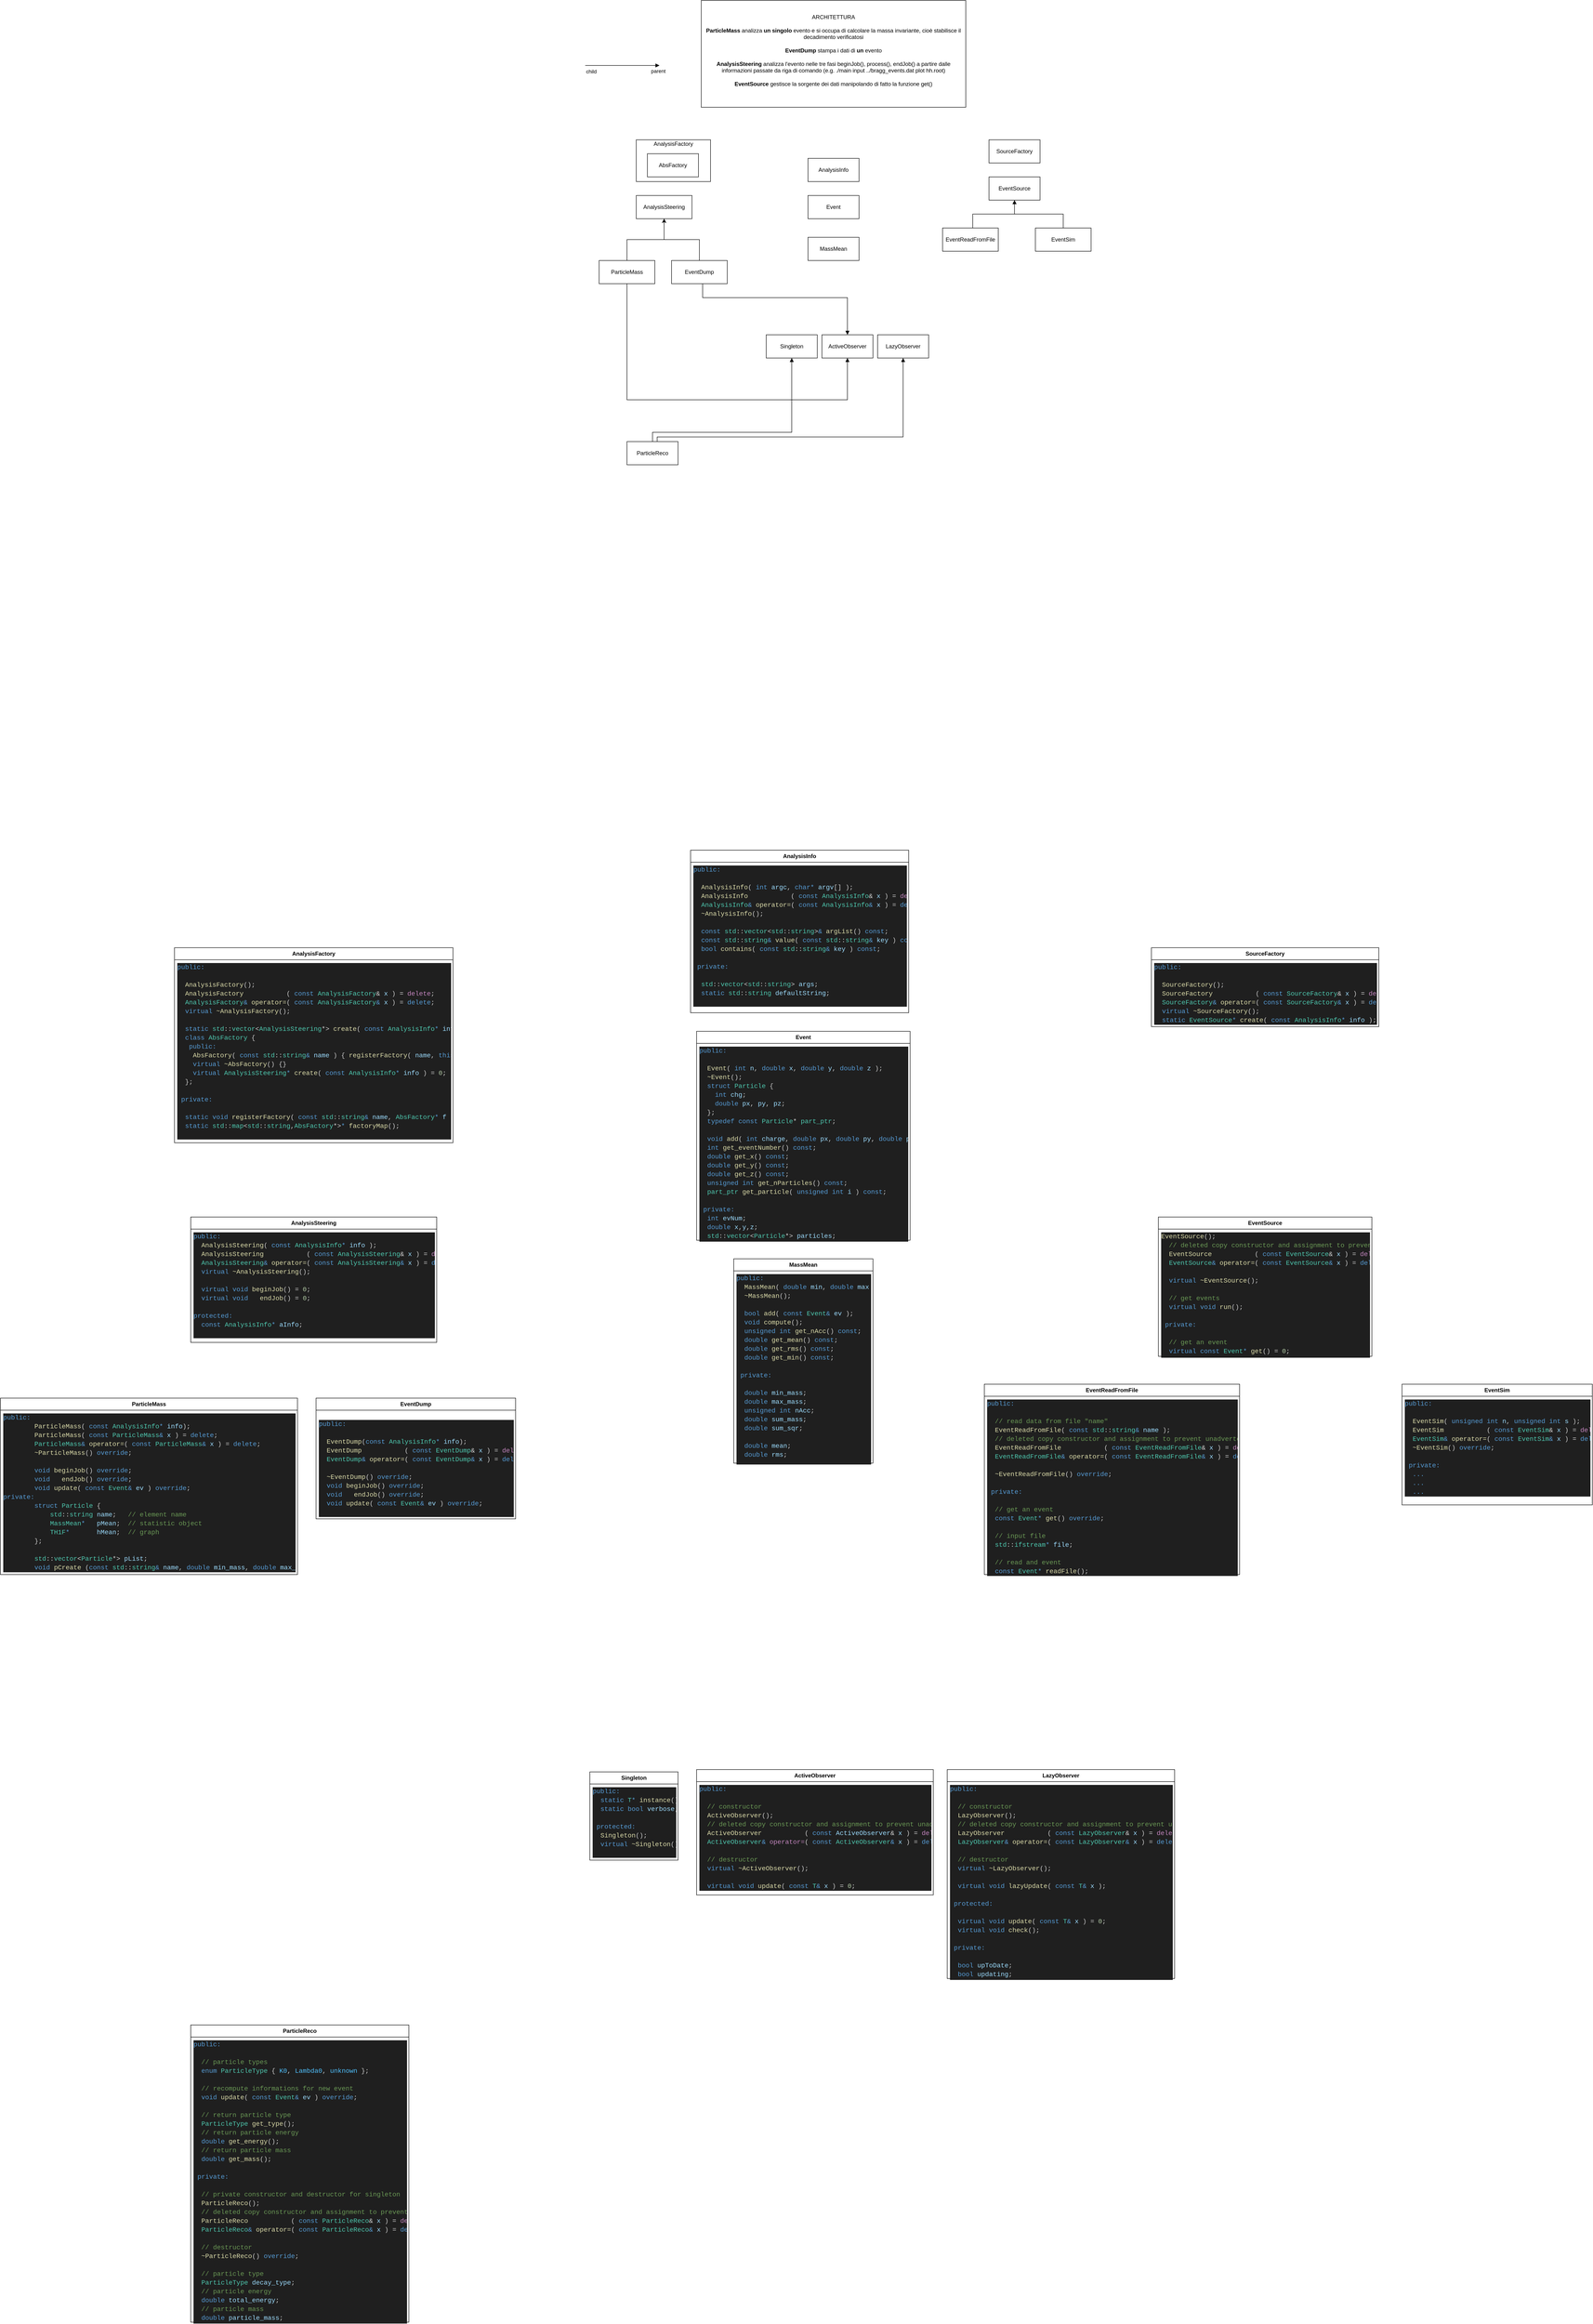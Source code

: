 <mxfile version="24.7.0" type="device">
  <diagram name="Pagina-1" id="NF6XjJhp0R-p85eVDP7y">
    <mxGraphModel dx="5061" dy="1060" grid="1" gridSize="10" guides="1" tooltips="1" connect="1" arrows="1" fold="1" page="1" pageScale="1" pageWidth="827" pageHeight="1169" math="0" shadow="0">
      <root>
        <mxCell id="0" />
        <mxCell id="1" parent="0" />
        <mxCell id="n8yumlOVsB6OTQwj1mip-1" value="SourceFactory" style="html=1;whiteSpace=wrap;" vertex="1" parent="1">
          <mxGeometry x="130" y="360" width="110" height="50" as="geometry" />
        </mxCell>
        <mxCell id="n8yumlOVsB6OTQwj1mip-4" value="EventSource" style="html=1;whiteSpace=wrap;" vertex="1" parent="1">
          <mxGeometry x="130" y="440" width="110" height="50" as="geometry" />
        </mxCell>
        <mxCell id="n8yumlOVsB6OTQwj1mip-5" value="EventSim" style="html=1;whiteSpace=wrap;" vertex="1" parent="1">
          <mxGeometry x="230" y="550" width="120" height="50" as="geometry" />
        </mxCell>
        <mxCell id="n8yumlOVsB6OTQwj1mip-6" value="EventReadFromFile" style="html=1;whiteSpace=wrap;" vertex="1" parent="1">
          <mxGeometry x="30" y="550" width="120" height="50" as="geometry" />
        </mxCell>
        <mxCell id="n8yumlOVsB6OTQwj1mip-8" value="Event" style="html=1;whiteSpace=wrap;" vertex="1" parent="1">
          <mxGeometry x="-260" y="480" width="110" height="50" as="geometry" />
        </mxCell>
        <mxCell id="n8yumlOVsB6OTQwj1mip-9" value="AnalysisInfo" style="html=1;whiteSpace=wrap;" vertex="1" parent="1">
          <mxGeometry x="-260" y="400" width="110" height="50" as="geometry" />
        </mxCell>
        <mxCell id="n8yumlOVsB6OTQwj1mip-11" value="AnalysisFactory&lt;div&gt;&lt;br&gt;&lt;/div&gt;&lt;div&gt;&lt;br&gt;&lt;/div&gt;&lt;div&gt;&lt;br&gt;&lt;/div&gt;&lt;div&gt;&lt;br&gt;&lt;/div&gt;&lt;div&gt;&lt;br&gt;&lt;/div&gt;" style="html=1;whiteSpace=wrap;" vertex="1" parent="1">
          <mxGeometry x="-630" y="360" width="160" height="90" as="geometry" />
        </mxCell>
        <mxCell id="n8yumlOVsB6OTQwj1mip-14" value="AbsFactory" style="html=1;whiteSpace=wrap;" vertex="1" parent="1">
          <mxGeometry x="-606" y="390" width="110" height="50" as="geometry" />
        </mxCell>
        <mxCell id="n8yumlOVsB6OTQwj1mip-15" value="ARCHITETTURA&lt;div&gt;&lt;br&gt;&lt;/div&gt;&lt;div&gt;&lt;b&gt;ParticleMass&lt;/b&gt; analizza &lt;b&gt;un singolo&lt;/b&gt; evento e si occupa di calcolare la massa invariante, cioè stabilisce il decadimento verificatosi&lt;/div&gt;&lt;div&gt;&lt;br&gt;&lt;/div&gt;&lt;div&gt;&lt;b&gt;EventDump&lt;/b&gt; stampa i dati di &lt;b&gt;un&lt;/b&gt; evento&lt;/div&gt;&lt;div&gt;&lt;br&gt;&lt;/div&gt;&lt;div&gt;&lt;b&gt;AnalysisSteering&lt;/b&gt; analizza l&#39;evento nelle tre fasi beginJob(), process(), endJob() a partire dalle informazioni passate da riga di comando (e.g.&amp;nbsp;./main input ../bragg_events.dat plot hh.root)&lt;/div&gt;&lt;div&gt;&lt;br&gt;&lt;/div&gt;&lt;div&gt;&lt;b&gt;EventSource&lt;/b&gt;&amp;nbsp;gestisce la sorgente dei dati manipolando di fatto la funzione get()&lt;br&gt;&lt;div&gt;&lt;br&gt;&lt;/div&gt;&lt;/div&gt;" style="html=1;whiteSpace=wrap;" vertex="1" parent="1">
          <mxGeometry x="-490" y="60" width="570" height="230" as="geometry" />
        </mxCell>
        <mxCell id="n8yumlOVsB6OTQwj1mip-16" value="" style="endArrow=block;endFill=1;html=1;edgeStyle=orthogonalEdgeStyle;align=left;verticalAlign=top;rounded=0;exitX=0.5;exitY=0;exitDx=0;exitDy=0;entryX=0.5;entryY=1;entryDx=0;entryDy=0;" edge="1" parent="1" source="n8yumlOVsB6OTQwj1mip-5" target="n8yumlOVsB6OTQwj1mip-4">
          <mxGeometry x="-1" relative="1" as="geometry">
            <mxPoint x="260" y="560" as="sourcePoint" />
            <mxPoint x="180" y="480" as="targetPoint" />
            <Array as="points">
              <mxPoint x="290" y="520" />
              <mxPoint x="185" y="520" />
            </Array>
          </mxGeometry>
        </mxCell>
        <mxCell id="n8yumlOVsB6OTQwj1mip-17" value="" style="endArrow=block;endFill=1;html=1;edgeStyle=orthogonalEdgeStyle;align=left;verticalAlign=top;rounded=0;exitX=0.5;exitY=0;exitDx=0;exitDy=0;entryX=0.5;entryY=1;entryDx=0;entryDy=0;" edge="1" parent="1" target="n8yumlOVsB6OTQwj1mip-4">
          <mxGeometry x="-1" relative="1" as="geometry">
            <mxPoint x="95" y="550" as="sourcePoint" />
            <mxPoint x="-10" y="490" as="targetPoint" />
            <Array as="points">
              <mxPoint x="95" y="520" />
              <mxPoint x="185" y="520" />
            </Array>
          </mxGeometry>
        </mxCell>
        <mxCell id="n8yumlOVsB6OTQwj1mip-35" value="&lt;b&gt;ParticleMass&lt;/b&gt;" style="swimlane;fontStyle=0;childLayout=stackLayout;horizontal=1;startSize=26;fillColor=none;horizontalStack=0;resizeParent=1;resizeParentMax=0;resizeLast=0;collapsible=1;marginBottom=0;whiteSpace=wrap;html=1;movable=1;resizable=1;rotatable=1;deletable=1;editable=1;locked=0;connectable=1;" vertex="1" parent="1">
          <mxGeometry x="-2000" y="3070" width="640" height="380" as="geometry" />
        </mxCell>
        <mxCell id="n8yumlOVsB6OTQwj1mip-36" value="&lt;div style=&quot;color: rgb(204, 204, 204); background-color: rgb(31, 31, 31); font-family: Consolas, &amp;quot;Courier New&amp;quot;, monospace; font-size: 14px; line-height: 19px; white-space: pre;&quot;&gt;&lt;div&gt;&lt;span style=&quot;color: #569cd6;&quot;&gt;public:&lt;/span&gt;&lt;/div&gt;&lt;div&gt;&amp;nbsp; &amp;nbsp; &amp;nbsp; &amp;nbsp; &lt;span style=&quot;color: rgb(220, 220, 170);&quot;&gt;ParticleMass&lt;/span&gt;( &lt;span style=&quot;color: rgb(86, 156, 214);&quot;&gt;const&lt;/span&gt; &lt;span style=&quot;color: rgb(78, 201, 176);&quot;&gt;AnalysisInfo&lt;/span&gt;&lt;span style=&quot;color: rgb(86, 156, 214);&quot;&gt;*&lt;/span&gt; &lt;span style=&quot;color: rgb(156, 220, 254);&quot;&gt;info&lt;/span&gt;);&lt;br&gt;&lt;/div&gt;&lt;div&gt;&amp;nbsp; &amp;nbsp; &amp;nbsp; &amp;nbsp; &lt;span style=&quot;color: rgb(220, 220, 170);&quot;&gt;ParticleMass&lt;/span&gt;( &lt;span style=&quot;color: rgb(86, 156, 214);&quot;&gt;const&lt;/span&gt; &lt;span style=&quot;color: rgb(78, 201, 176);&quot;&gt;ParticleMass&lt;/span&gt;&lt;span style=&quot;color: rgb(86, 156, 214);&quot;&gt;&amp;amp;&lt;/span&gt; &lt;span style=&quot;color: rgb(156, 220, 254);&quot;&gt;x&lt;/span&gt; ) &lt;span style=&quot;color: rgb(212, 212, 212);&quot;&gt;=&lt;/span&gt; &lt;span style=&quot;color: rgb(86, 156, 214);&quot;&gt;delete&lt;/span&gt;;&lt;br&gt;&lt;/div&gt;&lt;div&gt;&amp;nbsp; &amp;nbsp; &amp;nbsp; &amp;nbsp; &lt;span style=&quot;color: rgb(78, 201, 176);&quot;&gt;ParticleMass&lt;/span&gt;&lt;span style=&quot;color: rgb(86, 156, 214);&quot;&gt;&amp;amp;&lt;/span&gt; &lt;span style=&quot;color: rgb(220, 220, 170);&quot;&gt;operator=&lt;/span&gt;( &lt;span style=&quot;color: rgb(86, 156, 214);&quot;&gt;const&lt;/span&gt; &lt;span style=&quot;color: rgb(78, 201, 176);&quot;&gt;ParticleMass&lt;/span&gt;&lt;span style=&quot;color: rgb(86, 156, 214);&quot;&gt;&amp;amp;&lt;/span&gt; &lt;span style=&quot;color: rgb(156, 220, 254);&quot;&gt;x&lt;/span&gt; ) &lt;span style=&quot;color: rgb(212, 212, 212);&quot;&gt;=&lt;/span&gt; &lt;span style=&quot;color: rgb(86, 156, 214);&quot;&gt;delete&lt;/span&gt;;&lt;br&gt;&lt;/div&gt;&lt;div&gt;&amp;nbsp; &amp;nbsp; &amp;nbsp; &amp;nbsp; &lt;span style=&quot;color: rgb(220, 220, 170);&quot;&gt;~ParticleMass&lt;/span&gt;() &lt;span style=&quot;color: rgb(86, 156, 214);&quot;&gt;override&lt;/span&gt;;&lt;br&gt;&lt;/div&gt;&lt;br&gt;&lt;div&gt;&amp;nbsp; &amp;nbsp; &amp;nbsp; &amp;nbsp; &lt;span style=&quot;color: rgb(86, 156, 214);&quot;&gt;void&lt;/span&gt; &lt;span style=&quot;color: rgb(220, 220, 170);&quot;&gt;beginJob&lt;/span&gt;() &lt;span style=&quot;color: rgb(86, 156, 214);&quot;&gt;override&lt;/span&gt;;&lt;/div&gt;&lt;div&gt;&amp;nbsp; &amp;nbsp; &amp;nbsp; &amp;nbsp; &lt;span style=&quot;color: rgb(86, 156, 214);&quot;&gt;void&lt;/span&gt; &amp;nbsp; &lt;span style=&quot;color: rgb(220, 220, 170);&quot;&gt;endJob&lt;/span&gt;() &lt;span style=&quot;color: rgb(86, 156, 214);&quot;&gt;override&lt;/span&gt;;&lt;br&gt;&lt;/div&gt;&lt;div&gt;&amp;nbsp; &amp;nbsp; &amp;nbsp; &amp;nbsp; &lt;span style=&quot;color: rgb(86, 156, 214);&quot;&gt;void&lt;/span&gt; &lt;span style=&quot;color: rgb(220, 220, 170);&quot;&gt;update&lt;/span&gt;( &lt;span style=&quot;color: rgb(86, 156, 214);&quot;&gt;const&lt;/span&gt; &lt;span style=&quot;color: rgb(78, 201, 176);&quot;&gt;Event&lt;/span&gt;&lt;span style=&quot;color: rgb(86, 156, 214);&quot;&gt;&amp;amp;&lt;/span&gt; &lt;span style=&quot;color: rgb(156, 220, 254);&quot;&gt;ev&lt;/span&gt; ) &lt;span style=&quot;color: rgb(86, 156, 214);&quot;&gt;override&lt;/span&gt;;&lt;br&gt;&lt;/div&gt;&lt;div&gt;&lt;span style=&quot;color: #569cd6;&quot;&gt;private:&lt;/span&gt;&lt;/div&gt;&lt;div&gt;&amp;nbsp; &amp;nbsp; &amp;nbsp; &amp;nbsp; &lt;span style=&quot;color: rgb(86, 156, 214);&quot;&gt;struct&lt;/span&gt; &lt;span style=&quot;color: rgb(78, 201, 176);&quot;&gt;Particle&lt;/span&gt; {&lt;br&gt;&lt;/div&gt;&lt;div&gt;&amp;nbsp; &amp;nbsp; &amp;nbsp; &amp;nbsp; &amp;nbsp; &amp;nbsp; &lt;span style=&quot;color: #4ec9b0;&quot;&gt;std&lt;/span&gt;::&lt;span style=&quot;color: #4ec9b0;&quot;&gt;string&lt;/span&gt; &lt;span style=&quot;color: #9cdcfe;&quot;&gt;name&lt;/span&gt;;&lt;span style=&quot;color: #6a9955;&quot;&gt; &amp;nbsp; // element name&lt;/span&gt;&lt;/div&gt;&lt;div&gt;&amp;nbsp; &amp;nbsp; &amp;nbsp; &amp;nbsp; &amp;nbsp; &amp;nbsp; &lt;span style=&quot;color: #4ec9b0;&quot;&gt;MassMean&lt;/span&gt;&lt;span style=&quot;color: #569cd6;&quot;&gt;*&lt;/span&gt; &amp;nbsp; &lt;span style=&quot;color: #9cdcfe;&quot;&gt;pMean&lt;/span&gt;;&lt;span style=&quot;color: #6a9955;&quot;&gt; &amp;nbsp;// statistic object&lt;/span&gt;&lt;/div&gt;&lt;div&gt;&amp;nbsp; &amp;nbsp; &amp;nbsp; &amp;nbsp; &amp;nbsp; &amp;nbsp; &lt;span style=&quot;color: #4ec9b0;&quot;&gt;TH1F&lt;/span&gt;&lt;span style=&quot;color: #569cd6;&quot;&gt;*&lt;/span&gt; &amp;nbsp; &amp;nbsp; &amp;nbsp; &lt;span style=&quot;color: #9cdcfe;&quot;&gt;hMean&lt;/span&gt;;&lt;span style=&quot;color: #6a9955;&quot;&gt; &amp;nbsp;// graph&lt;/span&gt;&lt;/div&gt;&lt;div&gt;&amp;nbsp; &amp;nbsp; &amp;nbsp; &amp;nbsp; };&lt;/div&gt;&lt;br&gt;&lt;div&gt;&amp;nbsp; &amp;nbsp; &amp;nbsp; &amp;nbsp; &lt;span style=&quot;color: rgb(78, 201, 176);&quot;&gt;std&lt;/span&gt;::&lt;span style=&quot;color: rgb(78, 201, 176);&quot;&gt;vector&lt;/span&gt;&amp;lt;&lt;span style=&quot;color: rgb(78, 201, 176);&quot;&gt;Particle&lt;/span&gt;&lt;span style=&quot;color: rgb(212, 212, 212);&quot;&gt;*&lt;/span&gt;&amp;gt; &lt;span style=&quot;color: rgb(156, 220, 254);&quot;&gt;pList&lt;/span&gt;;&lt;/div&gt;&lt;div&gt;&amp;nbsp; &amp;nbsp; &amp;nbsp; &amp;nbsp; &lt;span style=&quot;color: rgb(86, 156, 214);&quot;&gt;void&lt;/span&gt; &lt;span style=&quot;color: rgb(220, 220, 170);&quot;&gt;pCreate&lt;/span&gt; (&lt;span style=&quot;color: rgb(86, 156, 214);&quot;&gt;const&lt;/span&gt; &lt;span style=&quot;color: rgb(78, 201, 176);&quot;&gt;std&lt;/span&gt;::&lt;span style=&quot;color: rgb(78, 201, 176);&quot;&gt;string&lt;/span&gt;&lt;span style=&quot;color: rgb(86, 156, 214);&quot;&gt;&amp;amp;&lt;/span&gt; &lt;span style=&quot;color: rgb(156, 220, 254);&quot;&gt;name&lt;/span&gt;, &lt;span style=&quot;color: rgb(86, 156, 214);&quot;&gt;double&lt;/span&gt; &lt;span style=&quot;color: rgb(156, 220, 254);&quot;&gt;min_mass&lt;/span&gt;, &lt;span style=&quot;color: rgb(86, 156, 214);&quot;&gt;double&lt;/span&gt; &lt;span style=&quot;color: rgb(156, 220, 254);&quot;&gt;max_mass&lt;/span&gt;);&lt;br&gt;&lt;/div&gt;&lt;div&gt;&lt;/div&gt;&lt;/div&gt;" style="text;strokeColor=none;fillColor=none;align=left;verticalAlign=top;spacingLeft=4;spacingRight=4;overflow=hidden;rotatable=1;points=[[0,0.5],[1,0.5]];portConstraint=eastwest;whiteSpace=wrap;html=1;movable=1;resizable=1;deletable=1;editable=1;locked=0;connectable=1;" vertex="1" parent="n8yumlOVsB6OTQwj1mip-35">
          <mxGeometry y="26" width="640" height="354" as="geometry" />
        </mxCell>
        <mxCell id="n8yumlOVsB6OTQwj1mip-43" value="&lt;b&gt;MassMean&lt;/b&gt;" style="swimlane;fontStyle=0;childLayout=stackLayout;horizontal=1;startSize=26;fillColor=none;horizontalStack=0;resizeParent=1;resizeParentMax=0;resizeLast=0;collapsible=1;marginBottom=0;whiteSpace=wrap;html=1;" vertex="1" parent="1">
          <mxGeometry x="-420" y="2770" width="300" height="440" as="geometry" />
        </mxCell>
        <mxCell id="n8yumlOVsB6OTQwj1mip-44" value="&lt;div style=&quot;color: rgb(204, 204, 204); background-color: rgb(31, 31, 31); font-family: Consolas, &amp;quot;Courier New&amp;quot;, monospace; font-size: 14px; line-height: 19px; white-space: pre;&quot;&gt;&lt;div&gt;&lt;span style=&quot;color: #569cd6;&quot;&gt;public:&lt;/span&gt;&lt;/div&gt;&lt;div&gt;&amp;nbsp; &lt;span style=&quot;color: rgb(220, 220, 170);&quot;&gt;MassMean&lt;/span&gt;( &lt;span style=&quot;color: rgb(86, 156, 214);&quot;&gt;double&lt;/span&gt; &lt;span style=&quot;color: rgb(156, 220, 254);&quot;&gt;min&lt;/span&gt;, &lt;span style=&quot;color: rgb(86, 156, 214);&quot;&gt;double&lt;/span&gt; &lt;span style=&quot;color: rgb(156, 220, 254);&quot;&gt;max&lt;/span&gt; );&lt;br&gt;&lt;/div&gt;&lt;div&gt;&amp;nbsp; &lt;span style=&quot;color: rgb(220, 220, 170);&quot;&gt;~MassMean&lt;/span&gt;();&lt;br&gt;&lt;/div&gt;&lt;br&gt;&lt;div&gt;&amp;nbsp; &lt;span style=&quot;color: #569cd6;&quot;&gt;bool&lt;/span&gt; &lt;span style=&quot;color: #dcdcaa;&quot;&gt;add&lt;/span&gt;( &lt;span style=&quot;color: #569cd6;&quot;&gt;const&lt;/span&gt; &lt;span style=&quot;color: #4ec9b0;&quot;&gt;Event&lt;/span&gt;&lt;span style=&quot;color: #569cd6;&quot;&gt;&amp;amp;&lt;/span&gt; &lt;span style=&quot;color: #9cdcfe;&quot;&gt;ev&lt;/span&gt; );&lt;span style=&quot;color: #6a9955;&quot;&gt; &amp;nbsp; &amp;nbsp; &amp;nbsp;&lt;/span&gt;&lt;/div&gt;&lt;div&gt;&amp;nbsp; &lt;span style=&quot;color: #569cd6;&quot;&gt;void&lt;/span&gt; &lt;span style=&quot;color: #dcdcaa;&quot;&gt;compute&lt;/span&gt;();&lt;span style=&quot;color: #6a9955;&quot;&gt; &amp;nbsp; &amp;nbsp; &amp;nbsp; &amp;nbsp; &amp;nbsp; &amp;nbsp; &amp;nbsp; &amp;nbsp;&lt;/span&gt;&lt;/div&gt;&lt;div&gt;&amp;nbsp; &lt;span style=&quot;color: #569cd6;&quot;&gt;unsigned&lt;/span&gt; &lt;span style=&quot;color: #569cd6;&quot;&gt;int&lt;/span&gt; &lt;span style=&quot;color: #dcdcaa;&quot;&gt;get_nAcc&lt;/span&gt;() &lt;span style=&quot;color: #569cd6;&quot;&gt;const&lt;/span&gt;;&lt;span style=&quot;color: #6a9955;&quot;&gt; &amp;nbsp; &amp;nbsp;&lt;/span&gt;&lt;/div&gt;&lt;div&gt;&amp;nbsp; &lt;span style=&quot;color: #569cd6;&quot;&gt;double&lt;/span&gt; &lt;span style=&quot;color: #dcdcaa;&quot;&gt;get_mean&lt;/span&gt;() &lt;span style=&quot;color: #569cd6;&quot;&gt;const&lt;/span&gt;;&lt;span style=&quot;color: #6a9955;&quot;&gt; &amp;nbsp; &amp;nbsp; &amp;nbsp; &amp;nbsp; &amp;nbsp;&lt;/span&gt;&lt;/div&gt;&lt;div&gt;&amp;nbsp; &lt;span style=&quot;color: #569cd6;&quot;&gt;double&lt;/span&gt; &lt;span style=&quot;color: #dcdcaa;&quot;&gt;get_rms&lt;/span&gt;() &lt;span style=&quot;color: #569cd6;&quot;&gt;const&lt;/span&gt;;&lt;span style=&quot;color: #6a9955;&quot;&gt; &amp;nbsp; &amp;nbsp; &amp;nbsp; &amp;nbsp; &amp;nbsp; &lt;/span&gt;&lt;/div&gt;&lt;div&gt;&amp;nbsp; &lt;span style=&quot;color: rgb(86, 156, 214);&quot;&gt;double&lt;/span&gt; &lt;span style=&quot;color: rgb(220, 220, 170);&quot;&gt;get_min&lt;/span&gt;() &lt;span style=&quot;color: rgb(86, 156, 214);&quot;&gt;const&lt;/span&gt;;&lt;/div&gt;&lt;br&gt;&lt;div&gt;&amp;nbsp;&lt;span style=&quot;color: #569cd6;&quot;&gt;private:&lt;/span&gt;&lt;/div&gt;&lt;br&gt;&lt;div&gt;&amp;nbsp; &lt;span style=&quot;color: #569cd6;&quot;&gt;double&lt;/span&gt; &lt;span style=&quot;color: #9cdcfe;&quot;&gt;min_mass&lt;/span&gt;;&lt;span style=&quot;color: #6a9955;&quot;&gt; &lt;/span&gt;&lt;/div&gt;&lt;div&gt;&amp;nbsp; &lt;span style=&quot;color: #569cd6;&quot;&gt;double&lt;/span&gt; &lt;span style=&quot;color: #9cdcfe;&quot;&gt;max_mass&lt;/span&gt;;&lt;span style=&quot;color: #6a9955;&quot;&gt; &lt;/span&gt;&lt;/div&gt;&lt;div&gt;&amp;nbsp; &lt;span style=&quot;color: #569cd6;&quot;&gt;unsigned&lt;/span&gt; &lt;span style=&quot;color: #569cd6;&quot;&gt;int&lt;/span&gt; &lt;span style=&quot;color: #9cdcfe;&quot;&gt;nAcc&lt;/span&gt;;&lt;/div&gt;&lt;div&gt;&amp;nbsp; &lt;span style=&quot;color: #569cd6;&quot;&gt;double&lt;/span&gt; &lt;span style=&quot;color: #9cdcfe;&quot;&gt;sum_mass&lt;/span&gt;;&lt;span style=&quot;color: #6a9955;&quot;&gt; &lt;/span&gt;&lt;/div&gt;&lt;div&gt;&amp;nbsp; &lt;span style=&quot;color: #569cd6;&quot;&gt;double&lt;/span&gt; &lt;span style=&quot;color: #9cdcfe;&quot;&gt;sum_sqr&lt;/span&gt;;&lt;span style=&quot;color: #6a9955;&quot;&gt; &lt;/span&gt;&lt;/div&gt;&lt;br&gt;&lt;div&gt;&amp;nbsp; &lt;span style=&quot;color: #569cd6;&quot;&gt;double&lt;/span&gt; &lt;span style=&quot;color: #9cdcfe;&quot;&gt;mean&lt;/span&gt;;&lt;span style=&quot;color: #6a9955;&quot;&gt; &lt;/span&gt;&lt;/div&gt;&lt;div&gt;&amp;nbsp; &lt;span style=&quot;color: rgb(86, 156, 214);&quot;&gt;double&lt;/span&gt; &lt;span style=&quot;color: rgb(156, 220, 254);&quot;&gt;rms&lt;/span&gt;;&lt;/div&gt;&lt;br&gt;&lt;/div&gt;" style="text;strokeColor=none;fillColor=none;align=left;verticalAlign=top;spacingLeft=4;spacingRight=4;overflow=hidden;rotatable=0;points=[[0,0.5],[1,0.5]];portConstraint=eastwest;whiteSpace=wrap;html=1;" vertex="1" parent="n8yumlOVsB6OTQwj1mip-43">
          <mxGeometry y="26" width="300" height="414" as="geometry" />
        </mxCell>
        <mxCell id="n8yumlOVsB6OTQwj1mip-47" value="MassMean" style="html=1;whiteSpace=wrap;" vertex="1" parent="1">
          <mxGeometry x="-260" y="570" width="110" height="50" as="geometry" />
        </mxCell>
        <mxCell id="n8yumlOVsB6OTQwj1mip-55" value="" style="edgeStyle=orthogonalEdgeStyle;rounded=0;orthogonalLoop=1;jettySize=auto;html=1;" edge="1" parent="1" source="n8yumlOVsB6OTQwj1mip-48" target="n8yumlOVsB6OTQwj1mip-49">
          <mxGeometry relative="1" as="geometry" />
        </mxCell>
        <mxCell id="n8yumlOVsB6OTQwj1mip-48" value="EventDump" style="html=1;whiteSpace=wrap;" vertex="1" parent="1">
          <mxGeometry x="-554" y="620" width="120" height="50" as="geometry" />
        </mxCell>
        <mxCell id="n8yumlOVsB6OTQwj1mip-49" value="AnalysisSteering" style="html=1;whiteSpace=wrap;" vertex="1" parent="1">
          <mxGeometry x="-630" y="480" width="120" height="50" as="geometry" />
        </mxCell>
        <mxCell id="n8yumlOVsB6OTQwj1mip-56" value="" style="edgeStyle=orthogonalEdgeStyle;rounded=0;orthogonalLoop=1;jettySize=auto;html=1;" edge="1" parent="1" source="n8yumlOVsB6OTQwj1mip-52" target="n8yumlOVsB6OTQwj1mip-49">
          <mxGeometry relative="1" as="geometry" />
        </mxCell>
        <mxCell id="n8yumlOVsB6OTQwj1mip-52" value="ParticleMass" style="html=1;whiteSpace=wrap;" vertex="1" parent="1">
          <mxGeometry x="-710" y="620" width="120" height="50" as="geometry" />
        </mxCell>
        <mxCell id="n8yumlOVsB6OTQwj1mip-57" value="&lt;b&gt;Event&lt;/b&gt;" style="swimlane;fontStyle=0;childLayout=stackLayout;horizontal=1;startSize=26;fillColor=none;horizontalStack=0;resizeParent=1;resizeParentMax=0;resizeLast=0;collapsible=1;marginBottom=0;whiteSpace=wrap;html=1;" vertex="1" parent="1">
          <mxGeometry x="-500" y="2280" width="460" height="450" as="geometry" />
        </mxCell>
        <mxCell id="n8yumlOVsB6OTQwj1mip-58" value="&lt;div style=&quot;color: rgb(204, 204, 204); background-color: rgb(31, 31, 31); font-family: Consolas, &amp;quot;Courier New&amp;quot;, monospace; font-size: 14px; line-height: 19px; white-space: pre;&quot;&gt;&lt;div&gt;&lt;span style=&quot;color: #569cd6;&quot;&gt;public:&lt;/span&gt;&lt;/div&gt;&lt;br&gt;&lt;div&gt;&lt;span style=&quot;color: #6a9955;&quot;&gt;&amp;nbsp; &lt;/span&gt;&lt;span style=&quot;color: rgb(220, 220, 170);&quot;&gt;Event&lt;/span&gt;( &lt;span style=&quot;color: rgb(86, 156, 214);&quot;&gt;int&lt;/span&gt; &lt;span style=&quot;color: rgb(156, 220, 254);&quot;&gt;n&lt;/span&gt;, &lt;span style=&quot;color: rgb(86, 156, 214);&quot;&gt;double&lt;/span&gt; &lt;span style=&quot;color: rgb(156, 220, 254);&quot;&gt;x&lt;/span&gt;, &lt;span style=&quot;color: rgb(86, 156, 214);&quot;&gt;double&lt;/span&gt; &lt;span style=&quot;color: rgb(156, 220, 254);&quot;&gt;y&lt;/span&gt;, &lt;span style=&quot;color: rgb(86, 156, 214);&quot;&gt;double&lt;/span&gt; &lt;span style=&quot;color: rgb(156, 220, 254);&quot;&gt;z&lt;/span&gt; );&lt;/div&gt;&lt;div&gt;&lt;span style=&quot;color: #6a9955;&quot;&gt;&amp;nbsp; &lt;/span&gt;&lt;span style=&quot;color: rgb(220, 220, 170);&quot;&gt;~Event&lt;/span&gt;();&lt;/div&gt;&lt;div&gt;&lt;span style=&quot;color: #569cd6;&quot;&gt;  &lt;/span&gt;&lt;span style=&quot;color: rgb(86, 156, 214);&quot;&gt;struct&lt;/span&gt; &lt;span style=&quot;color: rgb(78, 201, 176);&quot;&gt;Particle&lt;/span&gt; {&lt;/div&gt;&lt;div&gt;&amp;nbsp; &amp;nbsp; &lt;span style=&quot;color: #569cd6;&quot;&gt;int&lt;/span&gt; &lt;span style=&quot;color: #9cdcfe;&quot;&gt;chg&lt;/span&gt;;&lt;/div&gt;&lt;div&gt;&amp;nbsp; &amp;nbsp; &lt;span style=&quot;color: #569cd6;&quot;&gt;double&lt;/span&gt; &lt;span style=&quot;color: #9cdcfe;&quot;&gt;px&lt;/span&gt;, &lt;span style=&quot;color: #9cdcfe;&quot;&gt;py&lt;/span&gt;, &lt;span style=&quot;color: #9cdcfe;&quot;&gt;pz&lt;/span&gt;;&lt;/div&gt;&lt;div&gt;&amp;nbsp; };&lt;/div&gt;&lt;div&gt;&amp;nbsp; &lt;span style=&quot;color: #569cd6;&quot;&gt;typedef&lt;/span&gt; &lt;span style=&quot;color: #569cd6;&quot;&gt;const&lt;/span&gt; &lt;span style=&quot;color: #4ec9b0;&quot;&gt;Particle&lt;/span&gt;&lt;span style=&quot;color: #d4d4d4;&quot;&gt;*&lt;/span&gt; &lt;span style=&quot;color: #4ec9b0;&quot;&gt;part_ptr&lt;/span&gt;;&lt;/div&gt;&lt;br&gt;&lt;div&gt;&lt;span style=&quot;color: #6a9955;&quot;&gt;&amp;nbsp; &lt;/span&gt;&lt;span style=&quot;color: rgb(86, 156, 214);&quot;&gt;void&lt;/span&gt; &lt;span style=&quot;color: rgb(220, 220, 170);&quot;&gt;add&lt;/span&gt;( &lt;span style=&quot;color: rgb(86, 156, 214);&quot;&gt;int&lt;/span&gt; &lt;span style=&quot;color: rgb(156, 220, 254);&quot;&gt;charge&lt;/span&gt;, &lt;span style=&quot;color: rgb(86, 156, 214);&quot;&gt;double&lt;/span&gt; &lt;span style=&quot;color: rgb(156, 220, 254);&quot;&gt;px&lt;/span&gt;, &lt;span style=&quot;color: rgb(86, 156, 214);&quot;&gt;double&lt;/span&gt; &lt;span style=&quot;color: rgb(156, 220, 254);&quot;&gt;py&lt;/span&gt;, &lt;span style=&quot;color: rgb(86, 156, 214);&quot;&gt;double&lt;/span&gt; &lt;span style=&quot;color: rgb(156, 220, 254);&quot;&gt;pz&lt;/span&gt; );&lt;/div&gt;&lt;div&gt;&lt;span style=&quot;color: #6a9955;&quot;&gt;&amp;nbsp; &lt;/span&gt;&lt;span style=&quot;color: rgb(86, 156, 214);&quot;&gt;int&lt;/span&gt; &lt;span style=&quot;color: rgb(220, 220, 170);&quot;&gt;get_eventNumber&lt;/span&gt;() &lt;span style=&quot;color: rgb(86, 156, 214);&quot;&gt;const&lt;/span&gt;;&lt;/div&gt;&lt;div&gt;&lt;span style=&quot;color: #6a9955;&quot;&gt;&amp;nbsp; &lt;/span&gt;&lt;span style=&quot;color: rgb(86, 156, 214);&quot;&gt;double&lt;/span&gt; &lt;span style=&quot;color: rgb(220, 220, 170);&quot;&gt;get_x&lt;/span&gt;() &lt;span style=&quot;color: rgb(86, 156, 214);&quot;&gt;const&lt;/span&gt;;&lt;/div&gt;&lt;div&gt;&amp;nbsp; &lt;span style=&quot;color: #569cd6;&quot;&gt;double&lt;/span&gt; &lt;span style=&quot;color: #dcdcaa;&quot;&gt;get_y&lt;/span&gt;() &lt;span style=&quot;color: #569cd6;&quot;&gt;const&lt;/span&gt;;&lt;/div&gt;&lt;div&gt;&amp;nbsp; &lt;span style=&quot;color: #569cd6;&quot;&gt;double&lt;/span&gt; &lt;span style=&quot;color: #dcdcaa;&quot;&gt;get_z&lt;/span&gt;() &lt;span style=&quot;color: #569cd6;&quot;&gt;const&lt;/span&gt;;&lt;/div&gt;&lt;div&gt;&lt;span style=&quot;color: #6a9955;&quot;&gt;&amp;nbsp; &lt;/span&gt;&lt;span style=&quot;color: rgb(86, 156, 214);&quot;&gt;unsigned&lt;/span&gt; &lt;span style=&quot;color: rgb(86, 156, 214);&quot;&gt;int&lt;/span&gt; &lt;span style=&quot;color: rgb(220, 220, 170);&quot;&gt;get_nParticles&lt;/span&gt;() &lt;span style=&quot;color: rgb(86, 156, 214);&quot;&gt;const&lt;/span&gt;;&lt;/div&gt;&lt;div&gt;&lt;span style=&quot;color: #6a9955;&quot;&gt;&amp;nbsp; &lt;/span&gt;&lt;span style=&quot;color: rgb(78, 201, 176);&quot;&gt;part_ptr&lt;/span&gt; &lt;span style=&quot;color: rgb(220, 220, 170);&quot;&gt;get_particle&lt;/span&gt;( &lt;span style=&quot;color: rgb(86, 156, 214);&quot;&gt;unsigned&lt;/span&gt; &lt;span style=&quot;color: rgb(86, 156, 214);&quot;&gt;int&lt;/span&gt; &lt;span style=&quot;color: rgb(156, 220, 254);&quot;&gt;i&lt;/span&gt; ) &lt;span style=&quot;color: rgb(86, 156, 214);&quot;&gt;const&lt;/span&gt;;&lt;/div&gt;&lt;br&gt;&lt;div&gt;&amp;nbsp;&lt;span style=&quot;color: #569cd6;&quot;&gt;private:&lt;/span&gt;&lt;/div&gt;&lt;div&gt;&lt;span style=&quot;color: #6a9955;&quot;&gt;&amp;nbsp; &lt;/span&gt;&lt;span style=&quot;color: rgb(86, 156, 214);&quot;&gt;int&lt;/span&gt; &lt;span style=&quot;color: rgb(156, 220, 254);&quot;&gt;evNum&lt;/span&gt;;&lt;span style=&quot;color: rgb(106, 153, 85);&quot;&gt; &lt;/span&gt;&lt;/div&gt;&lt;div&gt;&amp;nbsp; &lt;span style=&quot;color: rgb(86, 156, 214);&quot;&gt;double&lt;/span&gt; &lt;span style=&quot;color: rgb(156, 220, 254);&quot;&gt;x&lt;/span&gt;,&lt;span style=&quot;color: rgb(156, 220, 254);&quot;&gt;y&lt;/span&gt;,&lt;span style=&quot;color: rgb(156, 220, 254);&quot;&gt;z&lt;/span&gt;;&lt;span style=&quot;color: rgb(106, 153, 85);&quot;&gt; &lt;/span&gt;&lt;/div&gt;&lt;div&gt;&lt;span style=&quot;color: #6a9955;&quot;&gt;&amp;nbsp; &lt;/span&gt;&lt;span style=&quot;color: rgb(78, 201, 176);&quot;&gt;std&lt;/span&gt;::&lt;span style=&quot;color: rgb(78, 201, 176);&quot;&gt;vector&lt;/span&gt;&amp;lt;&lt;span style=&quot;color: rgb(78, 201, 176);&quot;&gt;Particle&lt;/span&gt;&lt;span style=&quot;color: rgb(212, 212, 212);&quot;&gt;*&lt;/span&gt;&amp;gt; &lt;span style=&quot;color: rgb(156, 220, 254);&quot;&gt;particles&lt;/span&gt;; &lt;/div&gt;&lt;br&gt;&lt;/div&gt;" style="text;strokeColor=none;fillColor=none;align=left;verticalAlign=top;spacingLeft=4;spacingRight=4;overflow=hidden;rotatable=0;points=[[0,0.5],[1,0.5]];portConstraint=eastwest;whiteSpace=wrap;html=1;" vertex="1" parent="n8yumlOVsB6OTQwj1mip-57">
          <mxGeometry y="26" width="460" height="424" as="geometry" />
        </mxCell>
        <mxCell id="n8yumlOVsB6OTQwj1mip-61" value="&lt;b&gt;AnalysisInfo&lt;/b&gt;" style="swimlane;fontStyle=0;childLayout=stackLayout;horizontal=1;startSize=26;fillColor=none;horizontalStack=0;resizeParent=1;resizeParentMax=0;resizeLast=0;collapsible=1;marginBottom=0;whiteSpace=wrap;html=1;" vertex="1" parent="1">
          <mxGeometry x="-513" y="1890" width="470" height="350" as="geometry" />
        </mxCell>
        <mxCell id="n8yumlOVsB6OTQwj1mip-62" value="&lt;div style=&quot;color: rgb(204, 204, 204); background-color: rgb(31, 31, 31); font-family: Consolas, &amp;quot;Courier New&amp;quot;, monospace; font-size: 14px; line-height: 19px; white-space: pre;&quot;&gt;&lt;div&gt;&lt;span style=&quot;color: #569cd6;&quot;&gt;public:&lt;/span&gt;&lt;/div&gt;&lt;br&gt;&lt;div&gt;&amp;nbsp; &lt;span style=&quot;color: #dcdcaa;&quot;&gt;AnalysisInfo&lt;/span&gt;( &lt;span style=&quot;color: #569cd6;&quot;&gt;int&lt;/span&gt; &lt;span style=&quot;color: #9cdcfe;&quot;&gt;argc&lt;/span&gt;, &lt;span style=&quot;color: #569cd6;&quot;&gt;char*&lt;/span&gt; &lt;span style=&quot;color: #9cdcfe;&quot;&gt;argv&lt;/span&gt;[] );&lt;/div&gt;&lt;div&gt;&lt;span style=&quot;color: #6a9955;&quot;&gt;&amp;nbsp; &lt;/span&gt;&lt;span style=&quot;color: rgb(220, 220, 170);&quot;&gt;AnalysisInfo&lt;/span&gt; &amp;nbsp; &amp;nbsp; &amp;nbsp; &amp;nbsp; &amp;nbsp; ( &lt;span style=&quot;color: rgb(86, 156, 214);&quot;&gt;const&lt;/span&gt; &lt;span style=&quot;color: rgb(78, 201, 176);&quot;&gt;AnalysisInfo&lt;/span&gt;&lt;span style=&quot;color: rgb(212, 212, 212);&quot;&gt;&amp;amp;&lt;/span&gt; &lt;span style=&quot;color: rgb(156, 220, 254);&quot;&gt;x&lt;/span&gt; ) &lt;span style=&quot;color: rgb(212, 212, 212);&quot;&gt;=&lt;/span&gt; &lt;span style=&quot;color: rgb(197, 134, 192);&quot;&gt;delete&lt;/span&gt;;&lt;/div&gt;&lt;div&gt;&amp;nbsp; &lt;span style=&quot;color: #4ec9b0;&quot;&gt;AnalysisInfo&lt;/span&gt;&lt;span style=&quot;color: #569cd6;&quot;&gt;&amp;amp;&lt;/span&gt; &lt;span style=&quot;color: #dcdcaa;&quot;&gt;operator=&lt;/span&gt;( &lt;span style=&quot;color: #569cd6;&quot;&gt;const&lt;/span&gt; &lt;span style=&quot;color: #4ec9b0;&quot;&gt;AnalysisInfo&lt;/span&gt;&lt;span style=&quot;color: #569cd6;&quot;&gt;&amp;amp;&lt;/span&gt; &lt;span style=&quot;color: #9cdcfe;&quot;&gt;x&lt;/span&gt; ) &lt;span style=&quot;color: #d4d4d4;&quot;&gt;=&lt;/span&gt; &lt;span style=&quot;color: #569cd6;&quot;&gt;delete&lt;/span&gt;;&lt;/div&gt;&lt;div&gt;&amp;nbsp; &lt;span style=&quot;color: #dcdcaa;&quot;&gt;~AnalysisInfo&lt;/span&gt;();&lt;/div&gt;&lt;br&gt;&lt;div&gt;&amp;nbsp; &lt;span style=&quot;color: #569cd6;&quot;&gt;const&lt;/span&gt; &lt;span style=&quot;color: #4ec9b0;&quot;&gt;std&lt;/span&gt;::&lt;span style=&quot;color: #4ec9b0;&quot;&gt;vector&lt;/span&gt;&amp;lt;&lt;span style=&quot;color: #4ec9b0;&quot;&gt;std&lt;/span&gt;::&lt;span style=&quot;color: #4ec9b0;&quot;&gt;string&lt;/span&gt;&amp;gt;&lt;span style=&quot;color: #569cd6;&quot;&gt;&amp;amp;&lt;/span&gt; &lt;span style=&quot;color: #dcdcaa;&quot;&gt;argList&lt;/span&gt;() &lt;span style=&quot;color: #569cd6;&quot;&gt;const&lt;/span&gt;;&lt;/div&gt;&lt;div&gt;&amp;nbsp; &lt;span style=&quot;color: rgb(86, 156, 214);&quot;&gt;const&lt;/span&gt; &lt;span style=&quot;color: rgb(78, 201, 176);&quot;&gt;std&lt;/span&gt;::&lt;span style=&quot;color: rgb(78, 201, 176);&quot;&gt;string&lt;/span&gt;&lt;span style=&quot;color: rgb(86, 156, 214);&quot;&gt;&amp;amp;&lt;/span&gt; &lt;span style=&quot;color: rgb(220, 220, 170);&quot;&gt;value&lt;/span&gt;( &lt;span style=&quot;color: rgb(86, 156, 214);&quot;&gt;const&lt;/span&gt; &lt;span style=&quot;color: rgb(78, 201, 176);&quot;&gt;std&lt;/span&gt;::&lt;span style=&quot;color: rgb(78, 201, 176);&quot;&gt;string&lt;/span&gt;&lt;span style=&quot;color: rgb(86, 156, 214);&quot;&gt;&amp;amp;&lt;/span&gt; &lt;span style=&quot;color: rgb(156, 220, 254);&quot;&gt;key&lt;/span&gt; ) &lt;span style=&quot;color: rgb(86, 156, 214);&quot;&gt;const&lt;/span&gt;;&lt;br&gt;&lt;/div&gt;&lt;div&gt;&amp;nbsp; &lt;span style=&quot;color: rgb(86, 156, 214);&quot;&gt;bool&lt;/span&gt; &lt;span style=&quot;color: rgb(220, 220, 170);&quot;&gt;contains&lt;/span&gt;( &lt;span style=&quot;color: rgb(86, 156, 214);&quot;&gt;const&lt;/span&gt; &lt;span style=&quot;color: rgb(78, 201, 176);&quot;&gt;std&lt;/span&gt;::&lt;span style=&quot;color: rgb(78, 201, 176);&quot;&gt;string&lt;/span&gt;&lt;span style=&quot;color: rgb(86, 156, 214);&quot;&gt;&amp;amp;&lt;/span&gt; &lt;span style=&quot;color: rgb(156, 220, 254);&quot;&gt;key&lt;/span&gt; ) &lt;span style=&quot;color: rgb(86, 156, 214);&quot;&gt;const&lt;/span&gt;;&lt;br&gt;&lt;/div&gt;&lt;br&gt;&lt;div&gt;&amp;nbsp;&lt;span style=&quot;color: #569cd6;&quot;&gt;private:&lt;/span&gt;&lt;/div&gt;&lt;br&gt;&lt;div&gt;&amp;nbsp; &lt;span style=&quot;color: rgb(78, 201, 176);&quot;&gt;std&lt;/span&gt;::&lt;span style=&quot;color: rgb(78, 201, 176);&quot;&gt;vector&lt;/span&gt;&amp;lt;&lt;span style=&quot;color: rgb(78, 201, 176);&quot;&gt;std&lt;/span&gt;::&lt;span style=&quot;color: rgb(78, 201, 176);&quot;&gt;string&lt;/span&gt;&amp;gt; &lt;span style=&quot;color: rgb(156, 220, 254);&quot;&gt;args&lt;/span&gt;;&lt;br&gt;&lt;/div&gt;&lt;div&gt;&amp;nbsp; &lt;span style=&quot;color: rgb(86, 156, 214);&quot;&gt;static&lt;/span&gt; &lt;span style=&quot;color: rgb(78, 201, 176);&quot;&gt;std&lt;/span&gt;::&lt;span style=&quot;color: rgb(78, 201, 176);&quot;&gt;string&lt;/span&gt; &lt;span style=&quot;color: rgb(156, 220, 254);&quot;&gt;defaultString&lt;/span&gt;;&lt;br&gt;&lt;/div&gt;&lt;br&gt;&lt;/div&gt;" style="text;strokeColor=none;fillColor=none;align=left;verticalAlign=top;spacingLeft=4;spacingRight=4;overflow=hidden;rotatable=0;points=[[0,0.5],[1,0.5]];portConstraint=eastwest;whiteSpace=wrap;html=1;" vertex="1" parent="n8yumlOVsB6OTQwj1mip-61">
          <mxGeometry y="26" width="470" height="324" as="geometry" />
        </mxCell>
        <mxCell id="n8yumlOVsB6OTQwj1mip-65" value="&lt;b&gt;EventDump&lt;/b&gt;" style="swimlane;fontStyle=0;childLayout=stackLayout;horizontal=1;startSize=26;fillColor=none;horizontalStack=0;resizeParent=1;resizeParentMax=0;resizeLast=0;collapsible=1;marginBottom=0;whiteSpace=wrap;html=1;" vertex="1" parent="1">
          <mxGeometry x="-1320" y="3070" width="430" height="260" as="geometry" />
        </mxCell>
        <mxCell id="n8yumlOVsB6OTQwj1mip-68" value="&lt;br&gt;&lt;div style=&quot;color: #cccccc;background-color: #1f1f1f;font-family: Consolas, &#39;Courier New&#39;, monospace;font-weight: normal;font-size: 14px;line-height: 19px;white-space: pre;&quot;&gt;&lt;div&gt;&lt;span style=&quot;color: #569cd6;&quot;&gt;public:&lt;/span&gt;&lt;/div&gt;&lt;br&gt;&lt;div&gt;&lt;span style=&quot;color: #cccccc;&quot;&gt;&amp;nbsp; &lt;/span&gt;&lt;span style=&quot;color: #dcdcaa;&quot;&gt;EventDump&lt;/span&gt;&lt;span style=&quot;color: #cccccc;&quot;&gt;(&lt;/span&gt;&lt;span style=&quot;color: #569cd6;&quot;&gt;const&lt;/span&gt;&lt;span style=&quot;color: #cccccc;&quot;&gt; &lt;/span&gt;&lt;span style=&quot;color: #4ec9b0;&quot;&gt;AnalysisInfo&lt;/span&gt;&lt;span style=&quot;color: #569cd6;&quot;&gt;*&lt;/span&gt;&lt;span style=&quot;color: #cccccc;&quot;&gt; &lt;/span&gt;&lt;span style=&quot;color: #9cdcfe;&quot;&gt;info&lt;/span&gt;&lt;span style=&quot;color: #cccccc;&quot;&gt;);&lt;/span&gt;&lt;/div&gt;&lt;div&gt;&amp;nbsp; &lt;span style=&quot;color: rgb(220, 220, 170);&quot;&gt;EventDump&lt;/span&gt; &amp;nbsp; &amp;nbsp; &amp;nbsp; &amp;nbsp; &amp;nbsp; ( &lt;span style=&quot;color: rgb(86, 156, 214);&quot;&gt;const&lt;/span&gt; &lt;span style=&quot;color: rgb(78, 201, 176);&quot;&gt;EventDump&lt;/span&gt;&lt;span style=&quot;color: rgb(212, 212, 212);&quot;&gt;&amp;amp;&lt;/span&gt; &lt;span style=&quot;color: rgb(156, 220, 254);&quot;&gt;x&lt;/span&gt; ) &lt;span style=&quot;color: rgb(212, 212, 212);&quot;&gt;=&lt;/span&gt; &lt;span style=&quot;color: rgb(197, 134, 192);&quot;&gt;delete&lt;/span&gt;;&lt;br&gt;&lt;/div&gt;&lt;div&gt;&lt;span style=&quot;color: #cccccc;&quot;&gt;&amp;nbsp; &lt;/span&gt;&lt;span style=&quot;color: #4ec9b0;&quot;&gt;EventDump&lt;/span&gt;&lt;span style=&quot;color: #569cd6;&quot;&gt;&amp;amp;&lt;/span&gt;&lt;span style=&quot;color: #cccccc;&quot;&gt; &lt;/span&gt;&lt;span style=&quot;color: #dcdcaa;&quot;&gt;operator=&lt;/span&gt;&lt;span style=&quot;color: #cccccc;&quot;&gt;( &lt;/span&gt;&lt;span style=&quot;color: #569cd6;&quot;&gt;const&lt;/span&gt;&lt;span style=&quot;color: #cccccc;&quot;&gt; &lt;/span&gt;&lt;span style=&quot;color: #4ec9b0;&quot;&gt;EventDump&lt;/span&gt;&lt;span style=&quot;color: #569cd6;&quot;&gt;&amp;amp;&lt;/span&gt;&lt;span style=&quot;color: #cccccc;&quot;&gt; &lt;/span&gt;&lt;span style=&quot;color: #9cdcfe;&quot;&gt;x&lt;/span&gt;&lt;span style=&quot;color: #cccccc;&quot;&gt; ) &lt;/span&gt;&lt;span style=&quot;color: #d4d4d4;&quot;&gt;=&lt;/span&gt;&lt;span style=&quot;color: #cccccc;&quot;&gt; &lt;/span&gt;&lt;span style=&quot;color: #569cd6;&quot;&gt;delete&lt;/span&gt;&lt;span style=&quot;color: #cccccc;&quot;&gt;;&lt;/span&gt;&lt;/div&gt;&lt;br&gt;&lt;div&gt;&lt;span style=&quot;color: #cccccc;&quot;&gt;&amp;nbsp; &lt;/span&gt;&lt;span style=&quot;color: #dcdcaa;&quot;&gt;~EventDump&lt;/span&gt;&lt;span style=&quot;color: #cccccc;&quot;&gt;() &lt;/span&gt;&lt;span style=&quot;color: #569cd6;&quot;&gt;override&lt;/span&gt;&lt;span style=&quot;color: #cccccc;&quot;&gt;;&lt;/span&gt;&lt;/div&gt;&lt;div&gt;&lt;span style=&quot;color: #cccccc;&quot;&gt;&amp;nbsp; &lt;/span&gt;&lt;span style=&quot;color: #569cd6;&quot;&gt;void&lt;/span&gt;&lt;span style=&quot;color: #cccccc;&quot;&gt; &lt;/span&gt;&lt;span style=&quot;color: #dcdcaa;&quot;&gt;beginJob&lt;/span&gt;&lt;span style=&quot;color: #cccccc;&quot;&gt;() &lt;/span&gt;&lt;span style=&quot;color: #569cd6;&quot;&gt;override&lt;/span&gt;&lt;span style=&quot;color: #cccccc;&quot;&gt;;&lt;/span&gt;&lt;/div&gt;&lt;div&gt;&amp;nbsp; &lt;span style=&quot;color: rgb(86, 156, 214);&quot;&gt;void&lt;/span&gt; &amp;nbsp; &lt;span style=&quot;color: rgb(220, 220, 170);&quot;&gt;endJob&lt;/span&gt;() &lt;span style=&quot;color: rgb(86, 156, 214);&quot;&gt;override&lt;/span&gt;;&lt;br&gt;&lt;/div&gt;&lt;div&gt;&amp;nbsp; &lt;span style=&quot;color: rgb(86, 156, 214);&quot;&gt;void&lt;/span&gt; &lt;span style=&quot;color: rgb(220, 220, 170);&quot;&gt;update&lt;/span&gt;( &lt;span style=&quot;color: rgb(86, 156, 214);&quot;&gt;const&lt;/span&gt; &lt;span style=&quot;color: rgb(78, 201, 176);&quot;&gt;Event&lt;/span&gt;&lt;span style=&quot;color: rgb(86, 156, 214);&quot;&gt;&amp;amp;&lt;/span&gt; &lt;span style=&quot;color: rgb(156, 220, 254);&quot;&gt;ev&lt;/span&gt; ) &lt;span style=&quot;color: rgb(86, 156, 214);&quot;&gt;override&lt;/span&gt;;&lt;br&gt;&lt;/div&gt;&lt;br&gt;&lt;/div&gt;&lt;div&gt;&lt;br/&gt;&lt;/div&gt;" style="text;strokeColor=none;fillColor=none;align=left;verticalAlign=top;spacingLeft=4;spacingRight=4;overflow=hidden;rotatable=0;points=[[0,0.5],[1,0.5]];portConstraint=eastwest;whiteSpace=wrap;html=1;" vertex="1" parent="n8yumlOVsB6OTQwj1mip-65">
          <mxGeometry y="26" width="430" height="234" as="geometry" />
        </mxCell>
        <mxCell id="n8yumlOVsB6OTQwj1mip-69" value="&lt;b&gt;AnalysisSteering&lt;/b&gt;" style="swimlane;fontStyle=0;childLayout=stackLayout;horizontal=1;startSize=26;fillColor=none;horizontalStack=0;resizeParent=1;resizeParentMax=0;resizeLast=0;collapsible=1;marginBottom=0;whiteSpace=wrap;html=1;" vertex="1" parent="1">
          <mxGeometry x="-1590" y="2680" width="530" height="270" as="geometry" />
        </mxCell>
        <mxCell id="n8yumlOVsB6OTQwj1mip-70" value="&lt;div style=&quot;color: rgb(204, 204, 204); background-color: rgb(31, 31, 31); font-family: Consolas, &amp;quot;Courier New&amp;quot;, monospace; font-size: 14px; line-height: 19px; white-space: pre;&quot;&gt;&lt;div&gt;&lt;span style=&quot;color: #569cd6;&quot;&gt;public:&lt;/span&gt;&lt;/div&gt;&lt;div&gt;&amp;nbsp; &lt;span style=&quot;color: #dcdcaa;&quot;&gt;AnalysisSteering&lt;/span&gt;( &lt;span style=&quot;color: #569cd6;&quot;&gt;const&lt;/span&gt; &lt;span style=&quot;color: #4ec9b0;&quot;&gt;AnalysisInfo&lt;/span&gt;&lt;span style=&quot;color: #569cd6;&quot;&gt;*&lt;/span&gt; &lt;span style=&quot;color: #9cdcfe;&quot;&gt;info&lt;/span&gt; );&lt;/div&gt;&lt;div&gt;&amp;nbsp; &lt;span style=&quot;color: rgb(220, 220, 170);&quot;&gt;AnalysisSteering&lt;/span&gt; &amp;nbsp; &amp;nbsp; &amp;nbsp; &amp;nbsp; &amp;nbsp; ( &lt;span style=&quot;color: rgb(86, 156, 214);&quot;&gt;const&lt;/span&gt; &lt;span style=&quot;color: rgb(78, 201, 176);&quot;&gt;AnalysisSteering&lt;/span&gt;&lt;span style=&quot;color: rgb(212, 212, 212);&quot;&gt;&amp;amp;&lt;/span&gt; &lt;span style=&quot;color: rgb(156, 220, 254);&quot;&gt;x&lt;/span&gt; ) &lt;span style=&quot;color: rgb(212, 212, 212);&quot;&gt;=&lt;/span&gt; &lt;span style=&quot;color: rgb(197, 134, 192);&quot;&gt;delete&lt;/span&gt;;&lt;br&gt;&lt;/div&gt;&lt;div&gt;&amp;nbsp; &lt;span style=&quot;color: #4ec9b0;&quot;&gt;AnalysisSteering&lt;/span&gt;&lt;span style=&quot;color: #569cd6;&quot;&gt;&amp;amp;&lt;/span&gt; &lt;span style=&quot;color: #dcdcaa;&quot;&gt;operator=&lt;/span&gt;( &lt;span style=&quot;color: #569cd6;&quot;&gt;const&lt;/span&gt; &lt;span style=&quot;color: #4ec9b0;&quot;&gt;AnalysisSteering&lt;/span&gt;&lt;span style=&quot;color: #569cd6;&quot;&gt;&amp;amp;&lt;/span&gt; &lt;span style=&quot;color: #9cdcfe;&quot;&gt;x&lt;/span&gt; ) &lt;span style=&quot;color: #d4d4d4;&quot;&gt;=&lt;/span&gt; &lt;span style=&quot;color: #569cd6;&quot;&gt;delete&lt;/span&gt;;&lt;/div&gt;&lt;div&gt;&amp;nbsp; &lt;span style=&quot;color: #569cd6;&quot;&gt;virtual&lt;/span&gt; &lt;span style=&quot;color: #dcdcaa;&quot;&gt;~AnalysisSteering&lt;/span&gt;();&lt;/div&gt;&lt;br&gt;&lt;div&gt;&amp;nbsp; &lt;span style=&quot;color: rgb(86, 156, 214);&quot;&gt;virtual&lt;/span&gt; &lt;span style=&quot;color: rgb(86, 156, 214);&quot;&gt;void&lt;/span&gt; &lt;span style=&quot;color: rgb(220, 220, 170);&quot;&gt;beginJob&lt;/span&gt;() &lt;span style=&quot;color: rgb(212, 212, 212);&quot;&gt;=&lt;/span&gt; &lt;span style=&quot;color: rgb(181, 206, 168);&quot;&gt;0&lt;/span&gt;;&lt;br&gt;&lt;/div&gt;&lt;div&gt;&amp;nbsp; &lt;span style=&quot;color: rgb(86, 156, 214);&quot;&gt;virtual&lt;/span&gt; &lt;span style=&quot;color: rgb(86, 156, 214);&quot;&gt;void&lt;/span&gt; &amp;nbsp; &lt;span style=&quot;color: rgb(220, 220, 170);&quot;&gt;endJob&lt;/span&gt;() &lt;span style=&quot;color: rgb(212, 212, 212);&quot;&gt;=&lt;/span&gt; &lt;span style=&quot;color: rgb(181, 206, 168);&quot;&gt;0&lt;/span&gt;;&lt;/div&gt;&lt;div&gt;&lt;span style=&quot;color: #569cd6;&quot;&gt;&lt;br&gt;&lt;/span&gt;&lt;/div&gt;&lt;div&gt;&lt;span style=&quot;color: #569cd6;&quot;&gt;protected:&lt;/span&gt;&lt;/div&gt;&lt;div&gt;&amp;nbsp; &lt;span style=&quot;color: #569cd6;&quot;&gt;const&lt;/span&gt; &lt;span style=&quot;color: #4ec9b0;&quot;&gt;AnalysisInfo&lt;/span&gt;&lt;span style=&quot;color: #569cd6;&quot;&gt;*&lt;/span&gt; &lt;span style=&quot;color: #9cdcfe;&quot;&gt;aInfo&lt;/span&gt;;&lt;/div&gt;&lt;br&gt;&lt;/div&gt;" style="text;strokeColor=none;fillColor=none;align=left;verticalAlign=top;spacingLeft=4;spacingRight=4;overflow=hidden;rotatable=0;points=[[0,0.5],[1,0.5]];portConstraint=eastwest;whiteSpace=wrap;html=1;" vertex="1" parent="n8yumlOVsB6OTQwj1mip-69">
          <mxGeometry y="26" width="530" height="244" as="geometry" />
        </mxCell>
        <mxCell id="n8yumlOVsB6OTQwj1mip-73" value="&lt;b&gt;AnalysisFactory&lt;/b&gt;" style="swimlane;fontStyle=0;childLayout=stackLayout;horizontal=1;startSize=26;fillColor=none;horizontalStack=0;resizeParent=1;resizeParentMax=0;resizeLast=0;collapsible=1;marginBottom=0;whiteSpace=wrap;html=1;" vertex="1" parent="1">
          <mxGeometry x="-1625" y="2100" width="600" height="420" as="geometry" />
        </mxCell>
        <mxCell id="n8yumlOVsB6OTQwj1mip-74" value="&lt;div style=&quot;color: rgb(204, 204, 204); background-color: rgb(31, 31, 31); font-family: Consolas, &amp;quot;Courier New&amp;quot;, monospace; font-size: 14px; line-height: 19px; white-space: pre;&quot;&gt;&lt;div&gt;&lt;span style=&quot;color: #569cd6;&quot;&gt;public:&lt;/span&gt;&lt;/div&gt;&lt;br&gt;&lt;div&gt;&amp;nbsp; &lt;span style=&quot;color: #dcdcaa;&quot;&gt;AnalysisFactory&lt;/span&gt;();&lt;/div&gt;&lt;div&gt;&amp;nbsp; &lt;span style=&quot;color: rgb(220, 220, 170);&quot;&gt;AnalysisFactory&lt;/span&gt; &amp;nbsp; &amp;nbsp; &amp;nbsp; &amp;nbsp; &amp;nbsp; ( &lt;span style=&quot;color: rgb(86, 156, 214);&quot;&gt;const&lt;/span&gt; &lt;span style=&quot;color: rgb(78, 201, 176);&quot;&gt;AnalysisFactory&lt;/span&gt;&lt;span style=&quot;color: rgb(212, 212, 212);&quot;&gt;&amp;amp;&lt;/span&gt; &lt;span style=&quot;color: rgb(156, 220, 254);&quot;&gt;x&lt;/span&gt; ) &lt;span style=&quot;color: rgb(212, 212, 212);&quot;&gt;=&lt;/span&gt; &lt;span style=&quot;color: rgb(197, 134, 192);&quot;&gt;delete&lt;/span&gt;;&lt;br&gt;&lt;/div&gt;&lt;div&gt;&amp;nbsp; &lt;span style=&quot;color: #4ec9b0;&quot;&gt;AnalysisFactory&lt;/span&gt;&lt;span style=&quot;color: #569cd6;&quot;&gt;&amp;amp;&lt;/span&gt; &lt;span style=&quot;color: #dcdcaa;&quot;&gt;operator=&lt;/span&gt;( &lt;span style=&quot;color: #569cd6;&quot;&gt;const&lt;/span&gt; &lt;span style=&quot;color: #4ec9b0;&quot;&gt;AnalysisFactory&lt;/span&gt;&lt;span style=&quot;color: #569cd6;&quot;&gt;&amp;amp;&lt;/span&gt; &lt;span style=&quot;color: #9cdcfe;&quot;&gt;x&lt;/span&gt; ) &lt;span style=&quot;color: #d4d4d4;&quot;&gt;=&lt;/span&gt; &lt;span style=&quot;color: #569cd6;&quot;&gt;delete&lt;/span&gt;;&lt;/div&gt;&lt;div&gt;&amp;nbsp; &lt;span style=&quot;color: #569cd6;&quot;&gt;virtual&lt;/span&gt; &lt;span style=&quot;color: #dcdcaa;&quot;&gt;~AnalysisFactory&lt;/span&gt;();&lt;/div&gt;&lt;br&gt;&lt;div&gt;&amp;nbsp; &lt;span style=&quot;color: #569cd6;&quot;&gt;static&lt;/span&gt; &lt;span style=&quot;color: #4ec9b0;&quot;&gt;std&lt;/span&gt;::&lt;span style=&quot;color: #4ec9b0;&quot;&gt;vector&lt;/span&gt;&amp;lt;&lt;span style=&quot;color: #4ec9b0;&quot;&gt;AnalysisSteering&lt;/span&gt;&lt;span style=&quot;color: #d4d4d4;&quot;&gt;*&lt;/span&gt;&amp;gt; &lt;span style=&quot;color: #dcdcaa;&quot;&gt;create&lt;/span&gt;( &lt;span style=&quot;color: #569cd6;&quot;&gt;const&lt;/span&gt; &lt;span style=&quot;color: #4ec9b0;&quot;&gt;AnalysisInfo&lt;/span&gt;&lt;span style=&quot;color: #569cd6;&quot;&gt;*&lt;/span&gt; &lt;span style=&quot;color: #9cdcfe;&quot;&gt;info&lt;/span&gt; );&lt;/div&gt;&lt;div&gt;&amp;nbsp; &lt;span style=&quot;color: #569cd6;&quot;&gt;class&lt;/span&gt; &lt;span style=&quot;color: #4ec9b0;&quot;&gt;AbsFactory&lt;/span&gt; {&lt;/div&gt;&lt;div&gt;&amp;nbsp; &amp;nbsp;&lt;span style=&quot;color: #569cd6;&quot;&gt;public:&lt;/span&gt;&lt;/div&gt;&lt;div&gt;&amp;nbsp; &amp;nbsp; &lt;span style=&quot;color: rgb(220, 220, 170);&quot;&gt;AbsFactory&lt;/span&gt;( &lt;span style=&quot;color: rgb(86, 156, 214);&quot;&gt;const&lt;/span&gt; &lt;span style=&quot;color: rgb(78, 201, 176);&quot;&gt;std&lt;/span&gt;::&lt;span style=&quot;color: rgb(78, 201, 176);&quot;&gt;string&lt;/span&gt;&lt;span style=&quot;color: rgb(86, 156, 214);&quot;&gt;&amp;amp;&lt;/span&gt; &lt;span style=&quot;color: rgb(156, 220, 254);&quot;&gt;name&lt;/span&gt; ) { &lt;span style=&quot;color: rgb(220, 220, 170);&quot;&gt;registerFactory&lt;/span&gt;( &lt;span style=&quot;color: rgb(156, 220, 254);&quot;&gt;name&lt;/span&gt;, &lt;span style=&quot;color: rgb(86, 156, 214);&quot;&gt;this&lt;/span&gt; ); } &lt;br&gt;&lt;/div&gt;&lt;div&gt;&amp;nbsp; &amp;nbsp; &lt;span style=&quot;color: #569cd6;&quot;&gt;virtual&lt;/span&gt; &lt;span style=&quot;color: #dcdcaa;&quot;&gt;~AbsFactory&lt;/span&gt;() {}&lt;/div&gt;&lt;div&gt;&amp;nbsp; &amp;nbsp; &lt;span style=&quot;color: #569cd6;&quot;&gt;virtual&lt;/span&gt; &lt;span style=&quot;color: #4ec9b0;&quot;&gt;AnalysisSteering&lt;/span&gt;&lt;span style=&quot;color: #569cd6;&quot;&gt;*&lt;/span&gt; &lt;span style=&quot;color: #dcdcaa;&quot;&gt;create&lt;/span&gt;( &lt;span style=&quot;color: #569cd6;&quot;&gt;const&lt;/span&gt; &lt;span style=&quot;color: #4ec9b0;&quot;&gt;AnalysisInfo&lt;/span&gt;&lt;span style=&quot;color: #569cd6;&quot;&gt;*&lt;/span&gt; &lt;span style=&quot;color: #9cdcfe;&quot;&gt;info&lt;/span&gt; ) &lt;span style=&quot;color: #d4d4d4;&quot;&gt;=&lt;/span&gt; &lt;span style=&quot;color: #b5cea8;&quot;&gt;0&lt;/span&gt;;&lt;/div&gt;&lt;div&gt;&amp;nbsp; };&lt;/div&gt;&lt;br&gt;&lt;div&gt;&amp;nbsp;&lt;span style=&quot;color: #569cd6;&quot;&gt;private:&lt;/span&gt;&lt;/div&gt;&lt;br&gt;&lt;div&gt;&amp;nbsp; &lt;span style=&quot;color: rgb(86, 156, 214);&quot;&gt;static&lt;/span&gt; &lt;span style=&quot;color: rgb(86, 156, 214);&quot;&gt;void&lt;/span&gt; &lt;span style=&quot;color: rgb(220, 220, 170);&quot;&gt;registerFactory&lt;/span&gt;( &lt;span style=&quot;color: rgb(86, 156, 214);&quot;&gt;const&lt;/span&gt; &lt;span style=&quot;color: rgb(78, 201, 176);&quot;&gt;std&lt;/span&gt;::&lt;span style=&quot;color: rgb(78, 201, 176);&quot;&gt;string&lt;/span&gt;&lt;span style=&quot;color: rgb(86, 156, 214);&quot;&gt;&amp;amp;&lt;/span&gt; &lt;span style=&quot;color: rgb(156, 220, 254);&quot;&gt;name&lt;/span&gt;, &lt;span style=&quot;color: rgb(78, 201, 176);&quot;&gt;AbsFactory&lt;/span&gt;&lt;span style=&quot;color: rgb(86, 156, 214);&quot;&gt;*&lt;/span&gt; &lt;span style=&quot;color: rgb(156, 220, 254);&quot;&gt;f&lt;/span&gt; );&lt;br&gt;&lt;/div&gt;&lt;div&gt;&amp;nbsp; &lt;span style=&quot;color: rgb(86, 156, 214);&quot;&gt;static&lt;/span&gt; &lt;span style=&quot;color: rgb(78, 201, 176);&quot;&gt;std&lt;/span&gt;::&lt;span style=&quot;color: rgb(78, 201, 176);&quot;&gt;map&lt;/span&gt;&amp;lt;&lt;span style=&quot;color: rgb(78, 201, 176);&quot;&gt;std&lt;/span&gt;::&lt;span style=&quot;color: rgb(78, 201, 176);&quot;&gt;string&lt;/span&gt;,&lt;span style=&quot;color: rgb(78, 201, 176);&quot;&gt;AbsFactory&lt;/span&gt;&lt;span style=&quot;color: rgb(212, 212, 212);&quot;&gt;*&lt;/span&gt;&amp;gt;&lt;span style=&quot;color: rgb(86, 156, 214);&quot;&gt;*&lt;/span&gt; &lt;span style=&quot;color: rgb(220, 220, 170);&quot;&gt;factoryMap&lt;/span&gt;();&lt;br&gt;&lt;/div&gt;&lt;br&gt;&lt;/div&gt;" style="text;strokeColor=none;fillColor=none;align=left;verticalAlign=top;spacingLeft=4;spacingRight=4;overflow=hidden;rotatable=0;points=[[0,0.5],[1,0.5]];portConstraint=eastwest;whiteSpace=wrap;html=1;" vertex="1" parent="n8yumlOVsB6OTQwj1mip-73">
          <mxGeometry y="26" width="600" height="394" as="geometry" />
        </mxCell>
        <mxCell id="n8yumlOVsB6OTQwj1mip-82" value="&lt;b&gt;SourceFactory&lt;/b&gt;" style="swimlane;fontStyle=0;childLayout=stackLayout;horizontal=1;startSize=26;fillColor=none;horizontalStack=0;resizeParent=1;resizeParentMax=0;resizeLast=0;collapsible=1;marginBottom=0;whiteSpace=wrap;html=1;" vertex="1" parent="1">
          <mxGeometry x="480" y="2100" width="490" height="170" as="geometry" />
        </mxCell>
        <mxCell id="n8yumlOVsB6OTQwj1mip-85" value="&lt;div style=&quot;color: rgb(204, 204, 204); background-color: rgb(31, 31, 31); font-family: Consolas, &amp;quot;Courier New&amp;quot;, monospace; font-size: 14px; line-height: 19px; white-space: pre;&quot;&gt;&lt;div&gt;&lt;span style=&quot;color: #569cd6;&quot;&gt;public:&lt;/span&gt;&lt;/div&gt;&lt;br&gt;&lt;div&gt;&amp;nbsp; &lt;span style=&quot;color: #dcdcaa;&quot;&gt;SourceFactory&lt;/span&gt;();&lt;/div&gt;&lt;div&gt;&amp;nbsp; &lt;span style=&quot;color: rgb(220, 220, 170);&quot;&gt;SourceFactory&lt;/span&gt; &amp;nbsp; &amp;nbsp; &amp;nbsp; &amp;nbsp; &amp;nbsp; ( &lt;span style=&quot;color: rgb(86, 156, 214);&quot;&gt;const&lt;/span&gt; &lt;span style=&quot;color: rgb(78, 201, 176);&quot;&gt;SourceFactory&lt;/span&gt;&lt;span style=&quot;color: rgb(212, 212, 212);&quot;&gt;&amp;amp;&lt;/span&gt; &lt;span style=&quot;color: rgb(156, 220, 254);&quot;&gt;x&lt;/span&gt; ) &lt;span style=&quot;color: rgb(212, 212, 212);&quot;&gt;=&lt;/span&gt; &lt;span style=&quot;color: rgb(197, 134, 192);&quot;&gt;delete&lt;/span&gt;;&lt;br&gt;&lt;/div&gt;&lt;div&gt;&amp;nbsp; &lt;span style=&quot;color: #4ec9b0;&quot;&gt;SourceFactory&lt;/span&gt;&lt;span style=&quot;color: #569cd6;&quot;&gt;&amp;amp;&lt;/span&gt; &lt;span style=&quot;color: #dcdcaa;&quot;&gt;operator=&lt;/span&gt;( &lt;span style=&quot;color: #569cd6;&quot;&gt;const&lt;/span&gt; &lt;span style=&quot;color: #4ec9b0;&quot;&gt;SourceFactory&lt;/span&gt;&lt;span style=&quot;color: #569cd6;&quot;&gt;&amp;amp;&lt;/span&gt; &lt;span style=&quot;color: #9cdcfe;&quot;&gt;x&lt;/span&gt; ) &lt;span style=&quot;color: #d4d4d4;&quot;&gt;=&lt;/span&gt; &lt;span style=&quot;color: #569cd6;&quot;&gt;delete&lt;/span&gt;;&lt;/div&gt;&lt;div&gt;&amp;nbsp; &lt;span style=&quot;color: #569cd6;&quot;&gt;virtual&lt;/span&gt; &lt;span style=&quot;color: #dcdcaa;&quot;&gt;~SourceFactory&lt;/span&gt;();&lt;/div&gt;&lt;div&gt;&amp;nbsp; &lt;span style=&quot;color: rgb(86, 156, 214);&quot;&gt;static&lt;/span&gt; &lt;span style=&quot;color: rgb(78, 201, 176);&quot;&gt;EventSource&lt;/span&gt;&lt;span style=&quot;color: rgb(86, 156, 214);&quot;&gt;*&lt;/span&gt; &lt;span style=&quot;color: rgb(220, 220, 170);&quot;&gt;create&lt;/span&gt;( &lt;span style=&quot;color: rgb(86, 156, 214);&quot;&gt;const&lt;/span&gt; &lt;span style=&quot;color: rgb(78, 201, 176);&quot;&gt;AnalysisInfo&lt;/span&gt;&lt;span style=&quot;color: rgb(86, 156, 214);&quot;&gt;*&lt;/span&gt; &lt;span style=&quot;color: rgb(156, 220, 254);&quot;&gt;info&lt;/span&gt; );&lt;/div&gt;&lt;/div&gt;" style="text;strokeColor=none;fillColor=none;align=left;verticalAlign=top;spacingLeft=4;spacingRight=4;overflow=hidden;rotatable=0;points=[[0,0.5],[1,0.5]];portConstraint=eastwest;whiteSpace=wrap;html=1;" vertex="1" parent="n8yumlOVsB6OTQwj1mip-82">
          <mxGeometry y="26" width="490" height="144" as="geometry" />
        </mxCell>
        <mxCell id="n8yumlOVsB6OTQwj1mip-86" value="&lt;b&gt;EventSource&lt;/b&gt;" style="swimlane;fontStyle=0;childLayout=stackLayout;horizontal=1;startSize=26;fillColor=none;horizontalStack=0;resizeParent=1;resizeParentMax=0;resizeLast=0;collapsible=1;marginBottom=0;whiteSpace=wrap;html=1;" vertex="1" parent="1">
          <mxGeometry x="495" y="2680" width="460" height="300" as="geometry" />
        </mxCell>
        <mxCell id="n8yumlOVsB6OTQwj1mip-89" value="&lt;div style=&quot;color: rgb(204, 204, 204); background-color: rgb(31, 31, 31); font-family: Consolas, &amp;quot;Courier New&amp;quot;, monospace; font-size: 14px; line-height: 19px; white-space: pre;&quot;&gt;&lt;div&gt;&lt;span style=&quot;color: #dcdcaa;&quot;&gt;EventSource&lt;/span&gt;();&lt;/div&gt;&lt;div&gt;&lt;span style=&quot;color: #6a9955;&quot;&gt;&amp;nbsp; // deleted copy constructor and assignment to prevent unadvertent copy&lt;/span&gt;&lt;/div&gt;&lt;div&gt;&amp;nbsp; &lt;span style=&quot;color: #dcdcaa;&quot;&gt;EventSource&lt;/span&gt; &amp;nbsp; &amp;nbsp; &amp;nbsp; &amp;nbsp; &amp;nbsp; ( &lt;span style=&quot;color: #569cd6;&quot;&gt;const&lt;/span&gt; &lt;span style=&quot;color: #4ec9b0;&quot;&gt;EventSource&lt;/span&gt;&lt;span style=&quot;color: #d4d4d4;&quot;&gt;&amp;amp;&lt;/span&gt; &lt;span style=&quot;color: #9cdcfe;&quot;&gt;x&lt;/span&gt; ) &lt;span style=&quot;color: #d4d4d4;&quot;&gt;=&lt;/span&gt; &lt;span style=&quot;color: #c586c0;&quot;&gt;delete&lt;/span&gt;;&lt;/div&gt;&lt;div&gt;&amp;nbsp; &lt;span style=&quot;color: #4ec9b0;&quot;&gt;EventSource&lt;/span&gt;&lt;span style=&quot;color: #569cd6;&quot;&gt;&amp;amp;&lt;/span&gt; &lt;span style=&quot;color: #dcdcaa;&quot;&gt;operator=&lt;/span&gt;( &lt;span style=&quot;color: #569cd6;&quot;&gt;const&lt;/span&gt; &lt;span style=&quot;color: #4ec9b0;&quot;&gt;EventSource&lt;/span&gt;&lt;span style=&quot;color: #569cd6;&quot;&gt;&amp;amp;&lt;/span&gt; &lt;span style=&quot;color: #9cdcfe;&quot;&gt;x&lt;/span&gt; ) &lt;span style=&quot;color: #d4d4d4;&quot;&gt;=&lt;/span&gt; &lt;span style=&quot;color: #569cd6;&quot;&gt;delete&lt;/span&gt;;&lt;/div&gt;&lt;div&gt;&amp;nbsp;&lt;/div&gt;&lt;div&gt;&amp;nbsp; &lt;span style=&quot;color: #569cd6;&quot;&gt;virtual&lt;/span&gt; &lt;span style=&quot;color: #dcdcaa;&quot;&gt;~EventSource&lt;/span&gt;();&lt;/div&gt;&lt;br&gt;&lt;div&gt;&lt;span style=&quot;color: #6a9955;&quot;&gt;&amp;nbsp; // get events&lt;/span&gt;&lt;/div&gt;&lt;div&gt;&amp;nbsp; &lt;span style=&quot;color: #569cd6;&quot;&gt;virtual&lt;/span&gt; &lt;span style=&quot;color: #569cd6;&quot;&gt;void&lt;/span&gt; &lt;span style=&quot;color: #dcdcaa;&quot;&gt;run&lt;/span&gt;();&lt;/div&gt;&lt;div&gt;&amp;nbsp;&lt;/div&gt;&lt;div&gt;&amp;nbsp;&lt;span style=&quot;color: #569cd6;&quot;&gt;private:&lt;/span&gt;&lt;/div&gt;&lt;br&gt;&lt;div&gt;&lt;span style=&quot;color: #6a9955;&quot;&gt;&amp;nbsp; // get an event&lt;/span&gt;&lt;/div&gt;&lt;div&gt;&amp;nbsp; &lt;span style=&quot;color: #569cd6;&quot;&gt;virtual&lt;/span&gt; &lt;span style=&quot;color: #569cd6;&quot;&gt;const&lt;/span&gt; &lt;span style=&quot;color: #4ec9b0;&quot;&gt;Event&lt;/span&gt;&lt;span style=&quot;color: #569cd6;&quot;&gt;*&lt;/span&gt; &lt;span style=&quot;color: #dcdcaa;&quot;&gt;get&lt;/span&gt;() &lt;span style=&quot;color: #d4d4d4;&quot;&gt;=&lt;/span&gt; &lt;span style=&quot;color: #b5cea8;&quot;&gt;0&lt;/span&gt;;&lt;/div&gt;&lt;br&gt;&lt;/div&gt;" style="text;strokeColor=none;fillColor=none;align=left;verticalAlign=top;spacingLeft=4;spacingRight=4;overflow=hidden;rotatable=0;points=[[0,0.5],[1,0.5]];portConstraint=eastwest;whiteSpace=wrap;html=1;" vertex="1" parent="n8yumlOVsB6OTQwj1mip-86">
          <mxGeometry y="26" width="460" height="274" as="geometry" />
        </mxCell>
        <mxCell id="n8yumlOVsB6OTQwj1mip-94" value="&lt;b&gt;EventReadFromFile&lt;/b&gt;" style="swimlane;fontStyle=0;childLayout=stackLayout;horizontal=1;startSize=26;fillColor=none;horizontalStack=0;resizeParent=1;resizeParentMax=0;resizeLast=0;collapsible=1;marginBottom=0;whiteSpace=wrap;html=1;" vertex="1" parent="1">
          <mxGeometry x="120" y="3040" width="550" height="410" as="geometry" />
        </mxCell>
        <mxCell id="n8yumlOVsB6OTQwj1mip-97" value="&lt;div style=&quot;color: rgb(204, 204, 204); background-color: rgb(31, 31, 31); font-family: Consolas, &amp;quot;Courier New&amp;quot;, monospace; font-size: 14px; line-height: 19px; white-space: pre;&quot;&gt;&lt;div&gt;&lt;span style=&quot;color: #569cd6;&quot;&gt;public:&lt;/span&gt;&lt;/div&gt;&lt;br&gt;&lt;div&gt;&lt;span style=&quot;color: #6a9955;&quot;&gt;&amp;nbsp; // read data from file &quot;name&quot;&lt;/span&gt;&lt;/div&gt;&lt;div&gt;&amp;nbsp; &lt;span style=&quot;color: #dcdcaa;&quot;&gt;EventReadFromFile&lt;/span&gt;( &lt;span style=&quot;color: #569cd6;&quot;&gt;const&lt;/span&gt; &lt;span style=&quot;color: #4ec9b0;&quot;&gt;std&lt;/span&gt;::&lt;span style=&quot;color: #4ec9b0;&quot;&gt;string&lt;/span&gt;&lt;span style=&quot;color: #569cd6;&quot;&gt;&amp;amp;&lt;/span&gt; &lt;span style=&quot;color: #9cdcfe;&quot;&gt;name&lt;/span&gt; );&lt;/div&gt;&lt;div&gt;&lt;span style=&quot;color: #6a9955;&quot;&gt;&amp;nbsp; // deleted copy constructor and assignment to prevent unadvertent copy&lt;/span&gt;&lt;/div&gt;&lt;div&gt;&amp;nbsp; &lt;span style=&quot;color: #dcdcaa;&quot;&gt;EventReadFromFile&lt;/span&gt; &amp;nbsp; &amp;nbsp; &amp;nbsp; &amp;nbsp; &amp;nbsp; ( &lt;span style=&quot;color: #569cd6;&quot;&gt;const&lt;/span&gt; &lt;span style=&quot;color: #4ec9b0;&quot;&gt;EventReadFromFile&lt;/span&gt;&lt;span style=&quot;color: #d4d4d4;&quot;&gt;&amp;amp;&lt;/span&gt; &lt;span style=&quot;color: #9cdcfe;&quot;&gt;x&lt;/span&gt; ) &lt;span style=&quot;color: #d4d4d4;&quot;&gt;=&lt;/span&gt; &lt;span style=&quot;color: #c586c0;&quot;&gt;delete&lt;/span&gt;;&lt;/div&gt;&lt;div&gt;&amp;nbsp; &lt;span style=&quot;color: #4ec9b0;&quot;&gt;EventReadFromFile&lt;/span&gt;&lt;span style=&quot;color: #569cd6;&quot;&gt;&amp;amp;&lt;/span&gt; &lt;span style=&quot;color: #dcdcaa;&quot;&gt;operator=&lt;/span&gt;( &lt;span style=&quot;color: #569cd6;&quot;&gt;const&lt;/span&gt; &lt;span style=&quot;color: #4ec9b0;&quot;&gt;EventReadFromFile&lt;/span&gt;&lt;span style=&quot;color: #569cd6;&quot;&gt;&amp;amp;&lt;/span&gt; &lt;span style=&quot;color: #9cdcfe;&quot;&gt;x&lt;/span&gt; ) &lt;span style=&quot;color: #d4d4d4;&quot;&gt;=&lt;/span&gt; &lt;span style=&quot;color: #569cd6;&quot;&gt;delete&lt;/span&gt;;&lt;/div&gt;&lt;br&gt;&lt;div&gt;&amp;nbsp; &lt;span style=&quot;color: #dcdcaa;&quot;&gt;~EventReadFromFile&lt;/span&gt;() &lt;span style=&quot;color: #569cd6;&quot;&gt;override&lt;/span&gt;;&lt;/div&gt;&lt;br&gt;&lt;div&gt;&amp;nbsp;&lt;span style=&quot;color: #569cd6;&quot;&gt;private:&lt;/span&gt;&lt;/div&gt;&lt;br&gt;&lt;div&gt;&lt;span style=&quot;color: #6a9955;&quot;&gt;&amp;nbsp; // get an event&lt;/span&gt;&lt;/div&gt;&lt;div&gt;&amp;nbsp; &lt;span style=&quot;color: #569cd6;&quot;&gt;const&lt;/span&gt; &lt;span style=&quot;color: #4ec9b0;&quot;&gt;Event&lt;/span&gt;&lt;span style=&quot;color: #569cd6;&quot;&gt;*&lt;/span&gt; &lt;span style=&quot;color: #dcdcaa;&quot;&gt;get&lt;/span&gt;() &lt;span style=&quot;color: #569cd6;&quot;&gt;override&lt;/span&gt;;&lt;/div&gt;&lt;br&gt;&lt;div&gt;&lt;span style=&quot;color: #6a9955;&quot;&gt;&amp;nbsp; // input file&lt;/span&gt;&lt;/div&gt;&lt;div&gt;&amp;nbsp; &lt;span style=&quot;color: #4ec9b0;&quot;&gt;std&lt;/span&gt;::&lt;span style=&quot;color: #4ec9b0;&quot;&gt;ifstream&lt;/span&gt;&lt;span style=&quot;color: #569cd6;&quot;&gt;*&lt;/span&gt; &lt;span style=&quot;color: #9cdcfe;&quot;&gt;file&lt;/span&gt;;&lt;/div&gt;&lt;br&gt;&lt;div&gt;&lt;span style=&quot;color: #6a9955;&quot;&gt;&amp;nbsp; // read and event&lt;/span&gt;&lt;/div&gt;&lt;div&gt;&amp;nbsp; &lt;span style=&quot;color: #569cd6;&quot;&gt;const&lt;/span&gt; &lt;span style=&quot;color: #4ec9b0;&quot;&gt;Event&lt;/span&gt;&lt;span style=&quot;color: #569cd6;&quot;&gt;*&lt;/span&gt; &lt;span style=&quot;color: #dcdcaa;&quot;&gt;readFile&lt;/span&gt;();&lt;/div&gt;&lt;br&gt;&lt;/div&gt;" style="text;strokeColor=none;fillColor=none;align=left;verticalAlign=top;spacingLeft=4;spacingRight=4;overflow=hidden;rotatable=0;points=[[0,0.5],[1,0.5]];portConstraint=eastwest;whiteSpace=wrap;html=1;" vertex="1" parent="n8yumlOVsB6OTQwj1mip-94">
          <mxGeometry y="26" width="550" height="384" as="geometry" />
        </mxCell>
        <mxCell id="n8yumlOVsB6OTQwj1mip-98" value="&lt;b&gt;EventSim&lt;/b&gt;" style="swimlane;fontStyle=0;childLayout=stackLayout;horizontal=1;startSize=26;fillColor=none;horizontalStack=0;resizeParent=1;resizeParentMax=0;resizeLast=0;collapsible=1;marginBottom=0;whiteSpace=wrap;html=1;" vertex="1" parent="1">
          <mxGeometry x="1020" y="3040" width="410" height="260" as="geometry" />
        </mxCell>
        <mxCell id="n8yumlOVsB6OTQwj1mip-101" value="&lt;div style=&quot;color: rgb(204, 204, 204); background-color: rgb(31, 31, 31); font-family: Consolas, &amp;quot;Courier New&amp;quot;, monospace; font-size: 14px; line-height: 19px; white-space: pre;&quot;&gt;&lt;div&gt;&lt;span style=&quot;color: #569cd6;&quot;&gt;public:&lt;/span&gt;&lt;/div&gt;&lt;br&gt;&lt;div&gt;&lt;span style=&quot;color: #6a9955;&quot;&gt;&amp;nbsp; &lt;/span&gt;&lt;span style=&quot;color: rgb(220, 220, 170);&quot;&gt;EventSim&lt;/span&gt;( &lt;span style=&quot;color: rgb(86, 156, 214);&quot;&gt;unsigned&lt;/span&gt; &lt;span style=&quot;color: rgb(86, 156, 214);&quot;&gt;int&lt;/span&gt; &lt;span style=&quot;color: rgb(156, 220, 254);&quot;&gt;n&lt;/span&gt;, &lt;span style=&quot;color: rgb(86, 156, 214);&quot;&gt;unsigned&lt;/span&gt; &lt;span style=&quot;color: rgb(86, 156, 214);&quot;&gt;int&lt;/span&gt; &lt;span style=&quot;color: rgb(156, 220, 254);&quot;&gt;s&lt;/span&gt; );&lt;/div&gt;&lt;div&gt;&lt;span style=&quot;color: #6a9955;&quot;&gt;&amp;nbsp; &lt;/span&gt;&lt;span style=&quot;color: rgb(220, 220, 170);&quot;&gt;EventSim&lt;/span&gt; &amp;nbsp; &amp;nbsp; &amp;nbsp; &amp;nbsp; &amp;nbsp; ( &lt;span style=&quot;color: rgb(86, 156, 214);&quot;&gt;const&lt;/span&gt; &lt;span style=&quot;color: rgb(78, 201, 176);&quot;&gt;EventSim&lt;/span&gt;&lt;span style=&quot;color: rgb(212, 212, 212);&quot;&gt;&amp;amp;&lt;/span&gt; &lt;span style=&quot;color: rgb(156, 220, 254);&quot;&gt;x&lt;/span&gt; ) &lt;span style=&quot;color: rgb(212, 212, 212);&quot;&gt;=&lt;/span&gt; &lt;span style=&quot;color: rgb(197, 134, 192);&quot;&gt;delete&lt;/span&gt;;&lt;/div&gt;&lt;div&gt;&amp;nbsp; &lt;span style=&quot;color: #4ec9b0;&quot;&gt;EventSim&lt;/span&gt;&lt;span style=&quot;color: #569cd6;&quot;&gt;&amp;amp;&lt;/span&gt; &lt;span style=&quot;color: #dcdcaa;&quot;&gt;operator=&lt;/span&gt;( &lt;span style=&quot;color: #569cd6;&quot;&gt;const&lt;/span&gt; &lt;span style=&quot;color: #4ec9b0;&quot;&gt;EventSim&lt;/span&gt;&lt;span style=&quot;color: #569cd6;&quot;&gt;&amp;amp;&lt;/span&gt; &lt;span style=&quot;color: #9cdcfe;&quot;&gt;x&lt;/span&gt; ) &lt;span style=&quot;color: #d4d4d4;&quot;&gt;=&lt;/span&gt; &lt;span style=&quot;color: #569cd6;&quot;&gt;delete&lt;/span&gt;;&lt;/div&gt;&lt;div&gt;&lt;span style=&quot;color: rgb(220, 220, 170);&quot;&gt;  ~EventSim&lt;/span&gt;() &lt;span style=&quot;color: rgb(86, 156, 214);&quot;&gt;override&lt;/span&gt;;&lt;/div&gt;&lt;br&gt;&lt;div&gt;&amp;nbsp;&lt;span style=&quot;color: #569cd6;&quot;&gt;private:&lt;/span&gt;&lt;/div&gt;&lt;div&gt;&lt;span style=&quot;color: #569cd6;&quot;&gt;  ...&lt;/span&gt;&lt;/div&gt;&lt;div&gt;&lt;span style=&quot;color: #569cd6;&quot;&gt;  ...&lt;/span&gt;&lt;/div&gt;&lt;div&gt;&lt;span style=&quot;color: #569cd6;&quot;&gt;  ...&lt;span style=&quot;white-space: pre;&quot;&gt;&#x9;&lt;/span&gt;&lt;br&gt;&lt;/span&gt;&lt;/div&gt;&lt;/div&gt;" style="text;strokeColor=none;fillColor=none;align=left;verticalAlign=top;spacingLeft=4;spacingRight=4;overflow=hidden;rotatable=0;points=[[0,0.5],[1,0.5]];portConstraint=eastwest;whiteSpace=wrap;html=1;" vertex="1" parent="n8yumlOVsB6OTQwj1mip-98">
          <mxGeometry y="26" width="410" height="234" as="geometry" />
        </mxCell>
        <mxCell id="n8yumlOVsB6OTQwj1mip-104" value="&lt;b&gt;ActiveObserver&lt;/b&gt;" style="swimlane;fontStyle=0;childLayout=stackLayout;horizontal=1;startSize=26;fillColor=none;horizontalStack=0;resizeParent=1;resizeParentMax=0;resizeLast=0;collapsible=1;marginBottom=0;whiteSpace=wrap;html=1;" vertex="1" parent="1">
          <mxGeometry x="-500" y="3870" width="510" height="270" as="geometry" />
        </mxCell>
        <mxCell id="n8yumlOVsB6OTQwj1mip-106" value="&lt;div style=&quot;color: rgb(204, 204, 204); background-color: rgb(31, 31, 31); font-family: Consolas, &amp;quot;Courier New&amp;quot;, monospace; font-size: 14px; line-height: 19px; white-space: pre;&quot;&gt;&lt;div&gt;&lt;span style=&quot;color: #569cd6;&quot;&gt;public:&lt;/span&gt;&lt;/div&gt;&lt;br&gt;&lt;div&gt;&lt;span style=&quot;color: #6a9955;&quot;&gt;&amp;nbsp; // constructor&lt;/span&gt;&lt;/div&gt;&lt;div&gt;&amp;nbsp; &lt;span style=&quot;color: #dcdcaa;&quot;&gt;ActiveObserver&lt;/span&gt;();&lt;/div&gt;&lt;div&gt;&lt;span style=&quot;color: #6a9955;&quot;&gt;&amp;nbsp; // deleted copy constructor and assignment to prevent unadvertent copy&lt;/span&gt;&lt;/div&gt;&lt;div&gt;&amp;nbsp; &lt;span style=&quot;color: #dcdcaa;&quot;&gt;ActiveObserver&lt;/span&gt; &amp;nbsp; &amp;nbsp; &amp;nbsp; &amp;nbsp; &amp;nbsp; ( &lt;span style=&quot;color: #569cd6;&quot;&gt;const&lt;/span&gt; &lt;span style=&quot;color: #9cdcfe;&quot;&gt;ActiveObserver&lt;/span&gt;&lt;span style=&quot;color: #d4d4d4;&quot;&gt;&amp;amp;&lt;/span&gt; &lt;span style=&quot;color: #9cdcfe;&quot;&gt;x&lt;/span&gt; ) &lt;span style=&quot;color: #d4d4d4;&quot;&gt;=&lt;/span&gt; &lt;span style=&quot;color: #c586c0;&quot;&gt;delete&lt;/span&gt;;&lt;/div&gt;&lt;div&gt;&amp;nbsp; &lt;span style=&quot;color: #4ec9b0;&quot;&gt;ActiveObserver&lt;/span&gt;&lt;span style=&quot;color: #569cd6;&quot;&gt;&amp;amp;&lt;/span&gt; &lt;span style=&quot;color: #c586c0;&quot;&gt;operator=&lt;/span&gt;( &lt;span style=&quot;color: #569cd6;&quot;&gt;const&lt;/span&gt; &lt;span style=&quot;color: #4ec9b0;&quot;&gt;ActiveObserver&lt;/span&gt;&lt;span style=&quot;color: #569cd6;&quot;&gt;&amp;amp;&lt;/span&gt; &lt;span style=&quot;color: #9cdcfe;&quot;&gt;x&lt;/span&gt; ) &lt;span style=&quot;color: #d4d4d4;&quot;&gt;=&lt;/span&gt; &lt;span style=&quot;color: #569cd6;&quot;&gt;delete&lt;/span&gt;;&lt;/div&gt;&lt;br&gt;&lt;div&gt;&lt;span style=&quot;color: #6a9955;&quot;&gt;&amp;nbsp; // destructor&lt;/span&gt;&lt;/div&gt;&lt;div&gt;&amp;nbsp; &lt;span style=&quot;color: #569cd6;&quot;&gt;virtual&lt;/span&gt; &lt;span style=&quot;color: #dcdcaa;&quot;&gt;~ActiveObserver&lt;/span&gt;();&lt;/div&gt;&lt;br&gt;&lt;div&gt;&amp;nbsp; &lt;span style=&quot;color: #569cd6;&quot;&gt;virtual&lt;/span&gt; &lt;span style=&quot;color: #569cd6;&quot;&gt;void&lt;/span&gt; &lt;span style=&quot;color: #dcdcaa;&quot;&gt;update&lt;/span&gt;( &lt;span style=&quot;color: #569cd6;&quot;&gt;const&lt;/span&gt; &lt;span style=&quot;color: #4ec9b0;&quot;&gt;T&lt;/span&gt;&lt;span style=&quot;color: #569cd6;&quot;&gt;&amp;amp;&lt;/span&gt; &lt;span style=&quot;color: #9cdcfe;&quot;&gt;x&lt;/span&gt; ) &lt;span style=&quot;color: #d4d4d4;&quot;&gt;=&lt;/span&gt; &lt;span style=&quot;color: #b5cea8;&quot;&gt;0&lt;/span&gt;;&lt;/div&gt;&lt;/div&gt;" style="text;strokeColor=none;fillColor=none;align=left;verticalAlign=top;spacingLeft=4;spacingRight=4;overflow=hidden;rotatable=0;points=[[0,0.5],[1,0.5]];portConstraint=eastwest;whiteSpace=wrap;html=1;" vertex="1" parent="n8yumlOVsB6OTQwj1mip-104">
          <mxGeometry y="26" width="510" height="244" as="geometry" />
        </mxCell>
        <mxCell id="n8yumlOVsB6OTQwj1mip-108" value="&lt;b&gt;LazyObserver&lt;/b&gt;" style="swimlane;fontStyle=0;childLayout=stackLayout;horizontal=1;startSize=26;fillColor=none;horizontalStack=0;resizeParent=1;resizeParentMax=0;resizeLast=0;collapsible=1;marginBottom=0;whiteSpace=wrap;html=1;" vertex="1" parent="1">
          <mxGeometry x="40" y="3870" width="490" height="450" as="geometry" />
        </mxCell>
        <mxCell id="n8yumlOVsB6OTQwj1mip-111" value="&lt;div style=&quot;color: rgb(204, 204, 204); background-color: rgb(31, 31, 31); font-family: Consolas, &amp;quot;Courier New&amp;quot;, monospace; font-size: 14px; line-height: 19px; white-space: pre;&quot;&gt;&lt;div&gt;&lt;span style=&quot;color: #569cd6;&quot;&gt;public:&lt;/span&gt;&lt;/div&gt;&lt;br&gt;&lt;div&gt;&lt;span style=&quot;color: #6a9955;&quot;&gt;&amp;nbsp; // constructor&lt;/span&gt;&lt;/div&gt;&lt;div&gt;&amp;nbsp; &lt;span style=&quot;color: #dcdcaa;&quot;&gt;LazyObserver&lt;/span&gt;();&lt;/div&gt;&lt;div&gt;&lt;span style=&quot;color: #6a9955;&quot;&gt;&amp;nbsp; // deleted copy constructor and assignment to prevent unadvertent copy&lt;/span&gt;&lt;/div&gt;&lt;div&gt;&amp;nbsp; &lt;span style=&quot;color: #dcdcaa;&quot;&gt;LazyObserver&lt;/span&gt; &amp;nbsp; &amp;nbsp; &amp;nbsp; &amp;nbsp; &amp;nbsp; ( &lt;span style=&quot;color: #569cd6;&quot;&gt;const&lt;/span&gt; &lt;span style=&quot;color: #4ec9b0;&quot;&gt;LazyObserver&lt;/span&gt;&lt;span style=&quot;color: #d4d4d4;&quot;&gt;&amp;amp;&lt;/span&gt; &lt;span style=&quot;color: #9cdcfe;&quot;&gt;x&lt;/span&gt; ) &lt;span style=&quot;color: #d4d4d4;&quot;&gt;=&lt;/span&gt; &lt;span style=&quot;color: #c586c0;&quot;&gt;delete&lt;/span&gt;;&lt;/div&gt;&lt;div&gt;&amp;nbsp; &lt;span style=&quot;color: #4ec9b0;&quot;&gt;LazyObserver&lt;/span&gt;&lt;span style=&quot;color: #569cd6;&quot;&gt;&amp;amp;&lt;/span&gt; &lt;span style=&quot;color: #dcdcaa;&quot;&gt;operator=&lt;/span&gt;( &lt;span style=&quot;color: #569cd6;&quot;&gt;const&lt;/span&gt; &lt;span style=&quot;color: #4ec9b0;&quot;&gt;LazyObserver&lt;/span&gt;&lt;span style=&quot;color: #569cd6;&quot;&gt;&amp;amp;&lt;/span&gt; &lt;span style=&quot;color: #9cdcfe;&quot;&gt;x&lt;/span&gt; ) &lt;span style=&quot;color: #d4d4d4;&quot;&gt;=&lt;/span&gt; &lt;span style=&quot;color: #569cd6;&quot;&gt;delete&lt;/span&gt;;&lt;/div&gt;&lt;br&gt;&lt;div&gt;&lt;span style=&quot;color: #6a9955;&quot;&gt;&amp;nbsp; // destructor&lt;/span&gt;&lt;/div&gt;&lt;div&gt;&amp;nbsp; &lt;span style=&quot;color: #569cd6;&quot;&gt;virtual&lt;/span&gt; &lt;span style=&quot;color: #dcdcaa;&quot;&gt;~LazyObserver&lt;/span&gt;();&lt;/div&gt;&lt;br&gt;&lt;div&gt;&amp;nbsp; &lt;span style=&quot;color: #569cd6;&quot;&gt;virtual&lt;/span&gt; &lt;span style=&quot;color: #569cd6;&quot;&gt;void&lt;/span&gt; &lt;span style=&quot;color: #dcdcaa;&quot;&gt;lazyUpdate&lt;/span&gt;( &lt;span style=&quot;color: #569cd6;&quot;&gt;const&lt;/span&gt; &lt;span style=&quot;color: #4ec9b0;&quot;&gt;T&lt;/span&gt;&lt;span style=&quot;color: #569cd6;&quot;&gt;&amp;amp;&lt;/span&gt; &lt;span style=&quot;color: #9cdcfe;&quot;&gt;x&lt;/span&gt; );&lt;/div&gt;&lt;br&gt;&lt;div&gt;&amp;nbsp;&lt;span style=&quot;color: #569cd6;&quot;&gt;protected:&lt;/span&gt;&lt;/div&gt;&lt;br&gt;&lt;div&gt;&amp;nbsp; &lt;span style=&quot;color: #569cd6;&quot;&gt;virtual&lt;/span&gt; &lt;span style=&quot;color: #569cd6;&quot;&gt;void&lt;/span&gt; &lt;span style=&quot;color: #dcdcaa;&quot;&gt;update&lt;/span&gt;( &lt;span style=&quot;color: #569cd6;&quot;&gt;const&lt;/span&gt; &lt;span style=&quot;color: #4ec9b0;&quot;&gt;T&lt;/span&gt;&lt;span style=&quot;color: #569cd6;&quot;&gt;&amp;amp;&lt;/span&gt; &lt;span style=&quot;color: #9cdcfe;&quot;&gt;x&lt;/span&gt; ) &lt;span style=&quot;color: #d4d4d4;&quot;&gt;=&lt;/span&gt; &lt;span style=&quot;color: #b5cea8;&quot;&gt;0&lt;/span&gt;;&lt;/div&gt;&lt;div&gt;&amp;nbsp; &lt;span style=&quot;color: #569cd6;&quot;&gt;virtual&lt;/span&gt; &lt;span style=&quot;color: #569cd6;&quot;&gt;void&lt;/span&gt; &lt;span style=&quot;color: #dcdcaa;&quot;&gt;check&lt;/span&gt;();&lt;/div&gt;&lt;br&gt;&lt;div&gt;&amp;nbsp;&lt;span style=&quot;color: #569cd6;&quot;&gt;private:&lt;/span&gt;&lt;/div&gt;&lt;br&gt;&lt;div&gt;&amp;nbsp; &lt;span style=&quot;color: #569cd6;&quot;&gt;bool&lt;/span&gt; &lt;span style=&quot;color: #9cdcfe;&quot;&gt;upToDate&lt;/span&gt;;&lt;/div&gt;&lt;div&gt;&amp;nbsp; &lt;span style=&quot;color: #569cd6;&quot;&gt;bool&lt;/span&gt; &lt;span style=&quot;color: #9cdcfe;&quot;&gt;updating&lt;/span&gt;;&lt;/div&gt;&lt;div&gt;&amp;nbsp; &lt;span style=&quot;color: #569cd6;&quot;&gt;const&lt;/span&gt; &lt;span style=&quot;color: #4ec9b0;&quot;&gt;T&lt;/span&gt;&lt;span style=&quot;color: #569cd6;&quot;&gt;*&lt;/span&gt; &lt;span style=&quot;color: #9cdcfe;&quot;&gt;last&lt;/span&gt;;&lt;/div&gt;&lt;br&gt;&lt;/div&gt;" style="text;strokeColor=none;fillColor=none;align=left;verticalAlign=top;spacingLeft=4;spacingRight=4;overflow=hidden;rotatable=0;points=[[0,0.5],[1,0.5]];portConstraint=eastwest;whiteSpace=wrap;html=1;" vertex="1" parent="n8yumlOVsB6OTQwj1mip-108">
          <mxGeometry y="26" width="490" height="424" as="geometry" />
        </mxCell>
        <mxCell id="n8yumlOVsB6OTQwj1mip-112" value="&lt;b&gt;Singleton&lt;/b&gt;" style="swimlane;fontStyle=0;childLayout=stackLayout;horizontal=1;startSize=26;fillColor=none;horizontalStack=0;resizeParent=1;resizeParentMax=0;resizeLast=0;collapsible=1;marginBottom=0;whiteSpace=wrap;html=1;" vertex="1" parent="1">
          <mxGeometry x="-730" y="3875" width="190" height="190" as="geometry" />
        </mxCell>
        <mxCell id="n8yumlOVsB6OTQwj1mip-115" value="&lt;div style=&quot;color: rgb(204, 204, 204); background-color: rgb(31, 31, 31); font-family: Consolas, &amp;quot;Courier New&amp;quot;, monospace; font-size: 14px; line-height: 19px; white-space: pre;&quot;&gt;&lt;div&gt;&lt;span style=&quot;color: #569cd6;&quot;&gt;public:&lt;/span&gt;&lt;/div&gt;&lt;div&gt;&amp;nbsp; &lt;span style=&quot;color: rgb(86, 156, 214);&quot;&gt;static&lt;/span&gt; &lt;span style=&quot;color: rgb(78, 201, 176);&quot;&gt;T&lt;/span&gt;&lt;span style=&quot;color: rgb(86, 156, 214);&quot;&gt;*&lt;/span&gt; &lt;span style=&quot;color: rgb(220, 220, 170);&quot;&gt;instance&lt;/span&gt;();&lt;br&gt;&lt;/div&gt;&lt;div&gt;&amp;nbsp; &lt;span style=&quot;color: #569cd6;&quot;&gt;static&lt;/span&gt; &lt;span style=&quot;color: #569cd6;&quot;&gt;bool&lt;/span&gt; &lt;span style=&quot;color: #9cdcfe;&quot;&gt;verbose&lt;/span&gt;;&lt;/div&gt;&lt;br&gt;&lt;div&gt;&amp;nbsp;&lt;span style=&quot;color: #569cd6;&quot;&gt;protected:&lt;/span&gt;&lt;/div&gt;&lt;div&gt;&amp;nbsp; &lt;span style=&quot;color: #dcdcaa;&quot;&gt;Singleton&lt;/span&gt;();&lt;/div&gt;&lt;div&gt;&amp;nbsp; &lt;span style=&quot;color: #569cd6;&quot;&gt;virtual&lt;/span&gt; &lt;span style=&quot;color: #dcdcaa;&quot;&gt;~Singleton&lt;/span&gt;();&lt;/div&gt;&lt;br&gt;&lt;/div&gt;" style="text;strokeColor=none;fillColor=none;align=left;verticalAlign=top;spacingLeft=4;spacingRight=4;overflow=hidden;rotatable=0;points=[[0,0.5],[1,0.5]];portConstraint=eastwest;whiteSpace=wrap;html=1;" vertex="1" parent="n8yumlOVsB6OTQwj1mip-112">
          <mxGeometry y="26" width="190" height="164" as="geometry" />
        </mxCell>
        <mxCell id="n8yumlOVsB6OTQwj1mip-116" value="ActiveObserver" style="html=1;whiteSpace=wrap;" vertex="1" parent="1">
          <mxGeometry x="-230" y="780" width="110" height="50" as="geometry" />
        </mxCell>
        <mxCell id="n8yumlOVsB6OTQwj1mip-117" value="LazyObserver" style="html=1;whiteSpace=wrap;" vertex="1" parent="1">
          <mxGeometry x="-110" y="780" width="110" height="50" as="geometry" />
        </mxCell>
        <mxCell id="n8yumlOVsB6OTQwj1mip-118" value="Singleton" style="html=1;whiteSpace=wrap;" vertex="1" parent="1">
          <mxGeometry x="-350" y="780" width="110" height="50" as="geometry" />
        </mxCell>
        <mxCell id="n8yumlOVsB6OTQwj1mip-125" value="" style="endArrow=block;endFill=1;html=1;edgeStyle=orthogonalEdgeStyle;align=left;verticalAlign=top;rounded=0;entryX=0.5;entryY=0;entryDx=0;entryDy=0;" edge="1" parent="1" source="n8yumlOVsB6OTQwj1mip-48" target="n8yumlOVsB6OTQwj1mip-116">
          <mxGeometry x="-1" relative="1" as="geometry">
            <mxPoint x="-360" y="710" as="sourcePoint" />
            <mxPoint x="-170" y="840" as="targetPoint" />
            <Array as="points">
              <mxPoint x="-487" y="700" />
              <mxPoint x="-175" y="700" />
            </Array>
          </mxGeometry>
        </mxCell>
        <mxCell id="n8yumlOVsB6OTQwj1mip-127" value="" style="endArrow=block;endFill=1;html=1;edgeStyle=orthogonalEdgeStyle;align=left;verticalAlign=top;rounded=0;exitX=0.5;exitY=1;exitDx=0;exitDy=0;entryX=0.5;entryY=1;entryDx=0;entryDy=0;" edge="1" parent="1" source="n8yumlOVsB6OTQwj1mip-52" target="n8yumlOVsB6OTQwj1mip-116">
          <mxGeometry x="-1" relative="1" as="geometry">
            <mxPoint x="-270" y="690" as="sourcePoint" />
            <mxPoint x="-180" y="870" as="targetPoint" />
            <Array as="points">
              <mxPoint x="-650" y="920" />
              <mxPoint x="-175" y="920" />
            </Array>
          </mxGeometry>
        </mxCell>
        <mxCell id="n8yumlOVsB6OTQwj1mip-129" value="child" style="endArrow=block;endFill=1;html=1;edgeStyle=orthogonalEdgeStyle;align=left;verticalAlign=top;rounded=0;" edge="1" parent="1">
          <mxGeometry x="-1" relative="1" as="geometry">
            <mxPoint x="-740" y="200" as="sourcePoint" />
            <mxPoint x="-580" y="200" as="targetPoint" />
            <Array as="points">
              <mxPoint x="-680" y="200" />
              <mxPoint x="-680" y="200" />
            </Array>
          </mxGeometry>
        </mxCell>
        <mxCell id="n8yumlOVsB6OTQwj1mip-130" value="parent" style="edgeLabel;resizable=0;html=1;align=left;verticalAlign=bottom;" connectable="0" vertex="1" parent="n8yumlOVsB6OTQwj1mip-129">
          <mxGeometry x="-1" relative="1" as="geometry">
            <mxPoint x="140" y="20" as="offset" />
          </mxGeometry>
        </mxCell>
        <mxCell id="n8yumlOVsB6OTQwj1mip-131" value="ParticleReco" style="html=1;whiteSpace=wrap;" vertex="1" parent="1">
          <mxGeometry x="-650" y="1010" width="110" height="50" as="geometry" />
        </mxCell>
        <mxCell id="n8yumlOVsB6OTQwj1mip-132" value="" style="endArrow=block;endFill=1;html=1;edgeStyle=orthogonalEdgeStyle;align=left;verticalAlign=top;rounded=0;exitX=0.5;exitY=0;exitDx=0;exitDy=0;entryX=0.5;entryY=1;entryDx=0;entryDy=0;" edge="1" parent="1" source="n8yumlOVsB6OTQwj1mip-131" target="n8yumlOVsB6OTQwj1mip-118">
          <mxGeometry x="-1" relative="1" as="geometry">
            <mxPoint x="-594" y="990" as="sourcePoint" />
            <mxPoint x="-434" y="990" as="targetPoint" />
            <Array as="points">
              <mxPoint x="-595" y="990" />
              <mxPoint x="-295" y="990" />
            </Array>
          </mxGeometry>
        </mxCell>
        <mxCell id="n8yumlOVsB6OTQwj1mip-134" value="" style="endArrow=block;endFill=1;html=1;edgeStyle=orthogonalEdgeStyle;align=left;verticalAlign=top;rounded=0;entryX=0.5;entryY=1;entryDx=0;entryDy=0;" edge="1" parent="1" target="n8yumlOVsB6OTQwj1mip-117">
          <mxGeometry x="-1" relative="1" as="geometry">
            <mxPoint x="-590" y="1010" as="sourcePoint" />
            <mxPoint x="-285" y="840" as="targetPoint" />
            <Array as="points">
              <mxPoint x="-585" y="1000" />
              <mxPoint x="-55" y="1000" />
            </Array>
          </mxGeometry>
        </mxCell>
        <mxCell id="n8yumlOVsB6OTQwj1mip-135" value="&lt;b&gt;ParticleReco&lt;/b&gt;" style="swimlane;fontStyle=0;childLayout=stackLayout;horizontal=1;startSize=26;fillColor=none;horizontalStack=0;resizeParent=1;resizeParentMax=0;resizeLast=0;collapsible=1;marginBottom=0;whiteSpace=wrap;html=1;" vertex="1" parent="1">
          <mxGeometry x="-1590" y="4420" width="470" height="640" as="geometry" />
        </mxCell>
        <mxCell id="n8yumlOVsB6OTQwj1mip-136" value="&lt;div style=&quot;color: rgb(204, 204, 204); background-color: rgb(31, 31, 31); font-family: Consolas, &amp;quot;Courier New&amp;quot;, monospace; font-size: 14px; line-height: 19px; white-space: pre;&quot;&gt;&lt;div&gt;&lt;span style=&quot;color: #569cd6;&quot;&gt;public:&lt;/span&gt;&lt;/div&gt;&lt;br&gt;&lt;div&gt;&lt;span style=&quot;color: #6a9955;&quot;&gt;&amp;nbsp; // particle types&lt;/span&gt;&lt;/div&gt;&lt;div&gt;&amp;nbsp; &lt;span style=&quot;color: #569cd6;&quot;&gt;enum&lt;/span&gt; &lt;span style=&quot;color: #4ec9b0;&quot;&gt;ParticleType&lt;/span&gt; { &lt;span style=&quot;color: #4fc1ff;&quot;&gt;K0&lt;/span&gt;, &lt;span style=&quot;color: #4fc1ff;&quot;&gt;Lambda0&lt;/span&gt;, &lt;span style=&quot;color: #4fc1ff;&quot;&gt;unknown&lt;/span&gt; };&lt;/div&gt;&lt;br&gt;&lt;div&gt;&lt;span style=&quot;color: #6a9955;&quot;&gt;&amp;nbsp; // recompute informations for new event&lt;/span&gt;&lt;/div&gt;&lt;div&gt;&amp;nbsp; &lt;span style=&quot;color: #569cd6;&quot;&gt;void&lt;/span&gt; &lt;span style=&quot;color: #dcdcaa;&quot;&gt;update&lt;/span&gt;( &lt;span style=&quot;color: #569cd6;&quot;&gt;const&lt;/span&gt; &lt;span style=&quot;color: #4ec9b0;&quot;&gt;Event&lt;/span&gt;&lt;span style=&quot;color: #569cd6;&quot;&gt;&amp;amp;&lt;/span&gt; &lt;span style=&quot;color: #9cdcfe;&quot;&gt;ev&lt;/span&gt; ) &lt;span style=&quot;color: #569cd6;&quot;&gt;override&lt;/span&gt;;&lt;/div&gt;&lt;br&gt;&lt;div&gt;&lt;span style=&quot;color: #6a9955;&quot;&gt;&amp;nbsp; // return particle type&lt;/span&gt;&lt;/div&gt;&lt;div&gt;&amp;nbsp; &lt;span style=&quot;color: #4ec9b0;&quot;&gt;ParticleType&lt;/span&gt; &lt;span style=&quot;color: #dcdcaa;&quot;&gt;get_type&lt;/span&gt;();&lt;/div&gt;&lt;div&gt;&lt;span style=&quot;color: #6a9955;&quot;&gt;&amp;nbsp; // return particle energy&lt;/span&gt;&lt;/div&gt;&lt;div&gt;&amp;nbsp; &lt;span style=&quot;color: #569cd6;&quot;&gt;double&lt;/span&gt; &lt;span style=&quot;color: #dcdcaa;&quot;&gt;get_energy&lt;/span&gt;();&lt;/div&gt;&lt;div&gt;&lt;span style=&quot;color: #6a9955;&quot;&gt;&amp;nbsp; // return particle mass&lt;/span&gt;&lt;/div&gt;&lt;div&gt;&amp;nbsp; &lt;span style=&quot;color: #569cd6;&quot;&gt;double&lt;/span&gt; &lt;span style=&quot;color: #dcdcaa;&quot;&gt;get_mass&lt;/span&gt;();&lt;/div&gt;&lt;br&gt;&lt;div&gt;&amp;nbsp;&lt;span style=&quot;color: #569cd6;&quot;&gt;private:&lt;/span&gt;&lt;/div&gt;&lt;br&gt;&lt;div&gt;&lt;span style=&quot;color: #6a9955;&quot;&gt;&amp;nbsp; // private constructor and destructor for singleton&lt;/span&gt;&lt;/div&gt;&lt;div&gt;&amp;nbsp; &lt;span style=&quot;color: #dcdcaa;&quot;&gt;ParticleReco&lt;/span&gt;();&lt;/div&gt;&lt;div&gt;&lt;span style=&quot;color: #6a9955;&quot;&gt;&amp;nbsp; // deleted copy constructor and assignment to prevent unadvertent copy&lt;/span&gt;&lt;/div&gt;&lt;div&gt;&amp;nbsp; &lt;span style=&quot;color: #dcdcaa;&quot;&gt;ParticleReco&lt;/span&gt; &amp;nbsp; &amp;nbsp; &amp;nbsp; &amp;nbsp; &amp;nbsp; ( &lt;span style=&quot;color: #569cd6;&quot;&gt;const&lt;/span&gt; &lt;span style=&quot;color: #4ec9b0;&quot;&gt;ParticleReco&lt;/span&gt;&lt;span style=&quot;color: #d4d4d4;&quot;&gt;&amp;amp;&lt;/span&gt; &lt;span style=&quot;color: #9cdcfe;&quot;&gt;x&lt;/span&gt; ) &lt;span style=&quot;color: #d4d4d4;&quot;&gt;=&lt;/span&gt; &lt;span style=&quot;color: #c586c0;&quot;&gt;delete&lt;/span&gt;;&lt;/div&gt;&lt;div&gt;&amp;nbsp; &lt;span style=&quot;color: #4ec9b0;&quot;&gt;ParticleReco&lt;/span&gt;&lt;span style=&quot;color: #569cd6;&quot;&gt;&amp;amp;&lt;/span&gt; &lt;span style=&quot;color: #dcdcaa;&quot;&gt;operator=&lt;/span&gt;( &lt;span style=&quot;color: #569cd6;&quot;&gt;const&lt;/span&gt; &lt;span style=&quot;color: #4ec9b0;&quot;&gt;ParticleReco&lt;/span&gt;&lt;span style=&quot;color: #569cd6;&quot;&gt;&amp;amp;&lt;/span&gt; &lt;span style=&quot;color: #9cdcfe;&quot;&gt;x&lt;/span&gt; ) &lt;span style=&quot;color: #d4d4d4;&quot;&gt;=&lt;/span&gt; &lt;span style=&quot;color: #569cd6;&quot;&gt;delete&lt;/span&gt;;&lt;/div&gt;&lt;br&gt;&lt;div&gt;&lt;span style=&quot;color: #6a9955;&quot;&gt;&amp;nbsp; // destructor&lt;/span&gt;&lt;/div&gt;&lt;div&gt;&amp;nbsp; &lt;span style=&quot;color: #dcdcaa;&quot;&gt;~ParticleReco&lt;/span&gt;() &lt;span style=&quot;color: #569cd6;&quot;&gt;override&lt;/span&gt;;&lt;/div&gt;&lt;br&gt;&lt;div&gt;&lt;span style=&quot;color: #6a9955;&quot;&gt;&amp;nbsp; // particle type&lt;/span&gt;&lt;/div&gt;&lt;div&gt;&amp;nbsp; &lt;span style=&quot;color: #4ec9b0;&quot;&gt;ParticleType&lt;/span&gt; &lt;span style=&quot;color: #9cdcfe;&quot;&gt;decay_type&lt;/span&gt;;&lt;/div&gt;&lt;div&gt;&lt;span style=&quot;color: #6a9955;&quot;&gt;&amp;nbsp; // particle energy&lt;/span&gt;&lt;/div&gt;&lt;div&gt;&amp;nbsp; &lt;span style=&quot;color: #569cd6;&quot;&gt;double&lt;/span&gt; &lt;span style=&quot;color: #9cdcfe;&quot;&gt;total_energy&lt;/span&gt;;&lt;/div&gt;&lt;div&gt;&lt;span style=&quot;color: #6a9955;&quot;&gt;&amp;nbsp; // particle mass&lt;/span&gt;&lt;/div&gt;&lt;div&gt;&amp;nbsp; &lt;span style=&quot;color: #569cd6;&quot;&gt;double&lt;/span&gt; &lt;span style=&quot;color: #9cdcfe;&quot;&gt;particle_mass&lt;/span&gt;;&lt;/div&gt;&lt;br&gt;&lt;/div&gt;" style="text;strokeColor=none;fillColor=none;align=left;verticalAlign=top;spacingLeft=4;spacingRight=4;overflow=hidden;rotatable=0;points=[[0,0.5],[1,0.5]];portConstraint=eastwest;whiteSpace=wrap;html=1;" vertex="1" parent="n8yumlOVsB6OTQwj1mip-135">
          <mxGeometry y="26" width="470" height="614" as="geometry" />
        </mxCell>
      </root>
    </mxGraphModel>
  </diagram>
</mxfile>
